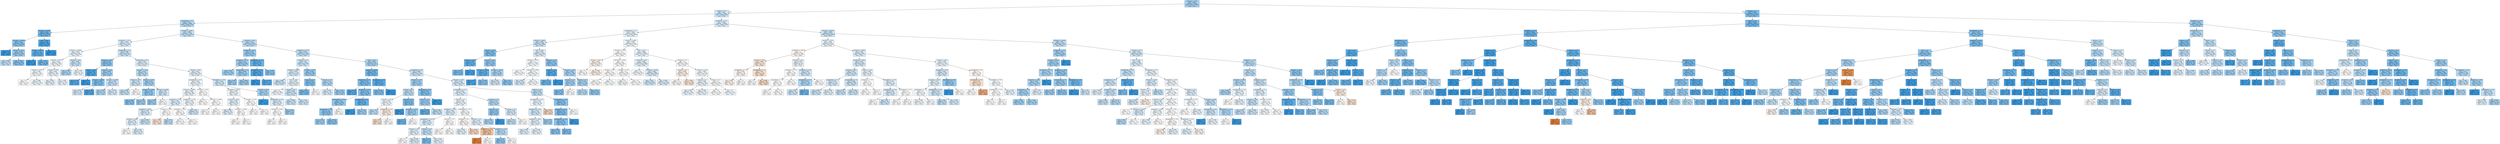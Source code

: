 digraph Tree {
node [shape=box, style="filled", color="black"] ;
0 [label="sdComp <= 0.65\ngini = 0.456\nsamples = 26325\nvalue = [9278, 17047]\nclass = True", fillcolor="#a5d2f3"] ;
1 [label="nbproc <= 4.5\ngini = 0.49\nsamples = 14544\nvalue = [6260, 8284]\nclass = True", fillcolor="#cfe7f9"] ;
0 -> 1 [labeldistance=2.5, labelangle=45, headlabel="True"] ;
2 [label="graphDepth <= 3.5\ngini = 0.471\nsamples = 4460\nvalue = [1696, 2764]\nclass = True", fillcolor="#b2d9f5"] ;
1 -> 2 ;
3 [label="sdComm <= 0.065\ngini = 0.336\nsamples = 664\nvalue = [142, 522]\nclass = True", fillcolor="#6fb8ec"] ;
2 -> 3 ;
4 [label="sdComp <= 0.065\ngini = 0.412\nsamples = 400\nvalue = [116, 284]\nclass = True", fillcolor="#8ac5f0"] ;
3 -> 4 ;
5 [label="gini = 0.0\nsamples = 42\nvalue = [0, 42]\nclass = True", fillcolor="#399de5"] ;
4 -> 5 ;
6 [label="sdComm <= 0.02\ngini = 0.438\nsamples = 358\nvalue = [116, 242]\nclass = True", fillcolor="#98ccf1"] ;
4 -> 6 ;
7 [label="gini = 0.484\nsamples = 122\nvalue = [50, 72]\nclass = True", fillcolor="#c2e1f7"] ;
6 -> 7 ;
8 [label="gini = 0.403\nsamples = 236\nvalue = [66, 170]\nclass = True", fillcolor="#86c3ef"] ;
6 -> 8 ;
9 [label="CCR <= 0.55\ngini = 0.178\nsamples = 264\nvalue = [26, 238]\nclass = True", fillcolor="#4fa8e8"] ;
3 -> 9 ;
10 [label="sdComp <= 0.065\ngini = 0.272\nsamples = 160\nvalue = [26, 134]\nclass = True", fillcolor="#5fb0ea"] ;
9 -> 10 ;
11 [label="gini = 0.0\nsamples = 46\nvalue = [0, 46]\nclass = True", fillcolor="#399de5"] ;
10 -> 11 ;
12 [label="gini = 0.352\nsamples = 114\nvalue = [26, 88]\nclass = True", fillcolor="#74baed"] ;
10 -> 12 ;
13 [label="gini = 0.0\nsamples = 104\nvalue = [0, 104]\nclass = True", fillcolor="#399de5"] ;
9 -> 13 ;
14 [label="sdComp <= 0.065\ngini = 0.484\nsamples = 3796\nvalue = [1554, 2242]\nclass = True", fillcolor="#c2e1f7"] ;
2 -> 14 ;
15 [label="graphSize <= 22.5\ngini = 0.495\nsamples = 1178\nvalue = [528, 650]\nclass = True", fillcolor="#daedfa"] ;
14 -> 15 ;
16 [label="sdComm <= 0.065\ngini = 0.498\nsamples = 616\nvalue = [290, 326]\nclass = True", fillcolor="#e9f4fc"] ;
15 -> 16 ;
17 [label="sdComm <= 0.02\ngini = 0.499\nsamples = 508\nvalue = [244, 264]\nclass = True", fillcolor="#f0f8fd"] ;
16 -> 17 ;
18 [label="sdComp <= 0.02\ngini = 0.499\nsamples = 314\nvalue = [152, 162]\nclass = True", fillcolor="#f3f9fd"] ;
17 -> 18 ;
19 [label="gini = 0.5\nsamples = 52\nvalue = [26, 26]\nclass = False", fillcolor="#ffffff"] ;
18 -> 19 ;
20 [label="gini = 0.499\nsamples = 262\nvalue = [126, 136]\nclass = True", fillcolor="#f0f8fd"] ;
18 -> 20 ;
21 [label="sdComp <= 0.02\ngini = 0.499\nsamples = 194\nvalue = [92, 102]\nclass = True", fillcolor="#ecf5fc"] ;
17 -> 21 ;
22 [label="gini = 0.498\nsamples = 94\nvalue = [44, 50]\nclass = True", fillcolor="#e7f3fc"] ;
21 -> 22 ;
23 [label="gini = 0.499\nsamples = 100\nvalue = [48, 52]\nclass = True", fillcolor="#f0f7fd"] ;
21 -> 23 ;
24 [label="sdComp <= 0.02\ngini = 0.489\nsamples = 108\nvalue = [46, 62]\nclass = True", fillcolor="#cce6f8"] ;
16 -> 24 ;
25 [label="gini = 0.466\nsamples = 54\nvalue = [20, 34]\nclass = True", fillcolor="#add7f4"] ;
24 -> 25 ;
26 [label="gini = 0.499\nsamples = 54\nvalue = [26, 28]\nclass = True", fillcolor="#f1f8fd"] ;
24 -> 26 ;
27 [label="graphDepth <= 6.5\ngini = 0.488\nsamples = 562\nvalue = [238, 324]\nclass = True", fillcolor="#cae5f8"] ;
15 -> 27 ;
28 [label="sdComm <= 0.02\ngini = 0.411\nsamples = 90\nvalue = [26, 64]\nclass = True", fillcolor="#89c5f0"] ;
27 -> 28 ;
29 [label="sdComp <= 0.02\ngini = 0.198\nsamples = 18\nvalue = [2, 16]\nclass = True", fillcolor="#52a9e8"] ;
28 -> 29 ;
30 [label="gini = 0.219\nsamples = 16\nvalue = [2, 14]\nclass = True", fillcolor="#55abe9"] ;
29 -> 30 ;
31 [label="gini = 0.0\nsamples = 2\nvalue = [0, 2]\nclass = True", fillcolor="#399de5"] ;
29 -> 31 ;
32 [label="sdComp <= 0.02\ngini = 0.444\nsamples = 72\nvalue = [24, 48]\nclass = True", fillcolor="#9ccef2"] ;
28 -> 32 ;
33 [label="sdComm <= 0.065\ngini = 0.388\nsamples = 38\nvalue = [10, 28]\nclass = True", fillcolor="#80c0ee"] ;
32 -> 33 ;
34 [label="gini = 0.494\nsamples = 18\nvalue = [8, 10]\nclass = True", fillcolor="#d7ebfa"] ;
33 -> 34 ;
35 [label="gini = 0.18\nsamples = 20\nvalue = [2, 18]\nclass = True", fillcolor="#4fa8e8"] ;
33 -> 35 ;
36 [label="sdComm <= 0.065\ngini = 0.484\nsamples = 34\nvalue = [14, 20]\nclass = True", fillcolor="#c4e2f7"] ;
32 -> 36 ;
37 [label="gini = 0.469\nsamples = 16\nvalue = [6, 10]\nclass = True", fillcolor="#b0d8f5"] ;
36 -> 37 ;
38 [label="gini = 0.494\nsamples = 18\nvalue = [8, 10]\nclass = True", fillcolor="#d7ebfa"] ;
36 -> 38 ;
39 [label="graphDepth <= 9.0\ngini = 0.495\nsamples = 472\nvalue = [212, 260]\nclass = True", fillcolor="#daedfa"] ;
27 -> 39 ;
40 [label="sdComm <= 0.02\ngini = 0.476\nsamples = 82\nvalue = [32, 50]\nclass = True", fillcolor="#b8dcf6"] ;
39 -> 40 ;
41 [label="sdComp <= 0.02\ngini = 0.49\nsamples = 42\nvalue = [18, 24]\nclass = True", fillcolor="#cee6f8"] ;
40 -> 41 ;
42 [label="gini = 0.484\nsamples = 34\nvalue = [14, 20]\nclass = True", fillcolor="#c4e2f7"] ;
41 -> 42 ;
43 [label="gini = 0.5\nsamples = 8\nvalue = [4, 4]\nclass = False", fillcolor="#ffffff"] ;
41 -> 43 ;
44 [label="sdComp <= 0.02\ngini = 0.455\nsamples = 40\nvalue = [14, 26]\nclass = True", fillcolor="#a4d2f3"] ;
40 -> 44 ;
45 [label="sdComm <= 0.065\ngini = 0.426\nsamples = 26\nvalue = [8, 18]\nclass = True", fillcolor="#91c9f1"] ;
44 -> 45 ;
46 [label="gini = 0.408\nsamples = 14\nvalue = [4, 10]\nclass = True", fillcolor="#88c4ef"] ;
45 -> 46 ;
47 [label="gini = 0.444\nsamples = 12\nvalue = [4, 8]\nclass = True", fillcolor="#9ccef2"] ;
45 -> 47 ;
48 [label="sdComm <= 0.065\ngini = 0.49\nsamples = 14\nvalue = [6, 8]\nclass = True", fillcolor="#cee6f8"] ;
44 -> 48 ;
49 [label="gini = 0.444\nsamples = 6\nvalue = [2, 4]\nclass = True", fillcolor="#9ccef2"] ;
48 -> 49 ;
50 [label="gini = 0.5\nsamples = 8\nvalue = [4, 4]\nclass = False", fillcolor="#ffffff"] ;
48 -> 50 ;
51 [label="sdComp <= 0.02\ngini = 0.497\nsamples = 390\nvalue = [180, 210]\nclass = True", fillcolor="#e3f1fb"] ;
39 -> 51 ;
52 [label="graphDepth <= 25.5\ngini = 0.499\nsamples = 248\nvalue = [118, 130]\nclass = True", fillcolor="#edf6fd"] ;
51 -> 52 ;
53 [label="sdComm <= 0.065\ngini = 0.498\nsamples = 204\nvalue = [96, 108]\nclass = True", fillcolor="#e9f4fc"] ;
52 -> 53 ;
54 [label="graphSize <= 75.0\ngini = 0.497\nsamples = 100\nvalue = [46, 54]\nclass = True", fillcolor="#e2f0fb"] ;
53 -> 54 ;
55 [label="graphSize <= 40.0\ngini = 0.494\nsamples = 72\nvalue = [32, 40]\nclass = True", fillcolor="#d7ebfa"] ;
54 -> 55 ;
56 [label="sdComm <= 0.02\ngini = 0.497\nsamples = 48\nvalue = [22, 26]\nclass = True", fillcolor="#e1f0fb"] ;
55 -> 56 ;
57 [label="gini = 0.5\nsamples = 8\nvalue = [4, 4]\nclass = False", fillcolor="#ffffff"] ;
56 -> 57 ;
58 [label="gini = 0.495\nsamples = 40\nvalue = [18, 22]\nclass = True", fillcolor="#dbedfa"] ;
56 -> 58 ;
59 [label="gini = 0.486\nsamples = 24\nvalue = [10, 14]\nclass = True", fillcolor="#c6e3f8"] ;
55 -> 59 ;
60 [label="sdComm <= 0.02\ngini = 0.5\nsamples = 28\nvalue = [14, 14]\nclass = False", fillcolor="#ffffff"] ;
54 -> 60 ;
61 [label="gini = 0.494\nsamples = 18\nvalue = [10, 8]\nclass = False", fillcolor="#fae6d7"] ;
60 -> 61 ;
62 [label="gini = 0.48\nsamples = 10\nvalue = [4, 6]\nclass = True", fillcolor="#bddef6"] ;
60 -> 62 ;
63 [label="graphSize <= 75.0\ngini = 0.499\nsamples = 104\nvalue = [50, 54]\nclass = True", fillcolor="#f0f8fd"] ;
53 -> 63 ;
64 [label="graphSize <= 40.0\ngini = 0.5\nsamples = 76\nvalue = [38, 38]\nclass = False", fillcolor="#ffffff"] ;
63 -> 64 ;
65 [label="gini = 0.5\nsamples = 48\nvalue = [24, 24]\nclass = False", fillcolor="#ffffff"] ;
64 -> 65 ;
66 [label="gini = 0.5\nsamples = 28\nvalue = [14, 14]\nclass = False", fillcolor="#ffffff"] ;
64 -> 66 ;
67 [label="gini = 0.49\nsamples = 28\nvalue = [12, 16]\nclass = True", fillcolor="#cee6f8"] ;
63 -> 67 ;
68 [label="sdComm <= 0.02\ngini = 0.5\nsamples = 44\nvalue = [22, 22]\nclass = False", fillcolor="#ffffff"] ;
52 -> 68 ;
69 [label="gini = 0.5\nsamples = 20\nvalue = [10, 10]\nclass = False", fillcolor="#ffffff"] ;
68 -> 69 ;
70 [label="sdComm <= 0.065\ngini = 0.5\nsamples = 24\nvalue = [12, 12]\nclass = False", fillcolor="#ffffff"] ;
68 -> 70 ;
71 [label="gini = 0.5\nsamples = 16\nvalue = [8, 8]\nclass = False", fillcolor="#ffffff"] ;
70 -> 71 ;
72 [label="gini = 0.5\nsamples = 8\nvalue = [4, 4]\nclass = False", fillcolor="#ffffff"] ;
70 -> 72 ;
73 [label="graphSize <= 75.0\ngini = 0.492\nsamples = 142\nvalue = [62, 80]\nclass = True", fillcolor="#d2e9f9"] ;
51 -> 73 ;
74 [label="graphSize <= 40.0\ngini = 0.499\nsamples = 92\nvalue = [44, 48]\nclass = True", fillcolor="#eff7fd"] ;
73 -> 74 ;
75 [label="sdComm <= 0.02\ngini = 0.498\nsamples = 60\nvalue = [28, 32]\nclass = True", fillcolor="#e6f3fc"] ;
74 -> 75 ;
76 [label="gini = 0.496\nsamples = 44\nvalue = [20, 24]\nclass = True", fillcolor="#deeffb"] ;
75 -> 76 ;
77 [label="sdComm <= 0.065\ngini = 0.5\nsamples = 16\nvalue = [8, 8]\nclass = False", fillcolor="#ffffff"] ;
75 -> 77 ;
78 [label="gini = 0.5\nsamples = 12\nvalue = [6, 6]\nclass = False", fillcolor="#ffffff"] ;
77 -> 78 ;
79 [label="gini = 0.5\nsamples = 4\nvalue = [2, 2]\nclass = False", fillcolor="#ffffff"] ;
77 -> 79 ;
80 [label="sdComm <= 0.02\ngini = 0.5\nsamples = 32\nvalue = [16, 16]\nclass = False", fillcolor="#ffffff"] ;
74 -> 80 ;
81 [label="gini = 0.5\nsamples = 16\nvalue = [8, 8]\nclass = False", fillcolor="#ffffff"] ;
80 -> 81 ;
82 [label="gini = 0.5\nsamples = 16\nvalue = [8, 8]\nclass = False", fillcolor="#ffffff"] ;
80 -> 82 ;
83 [label="sdComm <= 0.02\ngini = 0.461\nsamples = 50\nvalue = [18, 32]\nclass = True", fillcolor="#a8d4f4"] ;
73 -> 83 ;
84 [label="gini = 0.0\nsamples = 10\nvalue = [0, 10]\nclass = True", fillcolor="#399de5"] ;
83 -> 84 ;
85 [label="graphDepth <= 25.5\ngini = 0.495\nsamples = 40\nvalue = [18, 22]\nclass = True", fillcolor="#dbedfa"] ;
83 -> 85 ;
86 [label="sdComm <= 0.065\ngini = 0.5\nsamples = 28\nvalue = [14, 14]\nclass = False", fillcolor="#ffffff"] ;
85 -> 86 ;
87 [label="gini = 0.5\nsamples = 12\nvalue = [6, 6]\nclass = False", fillcolor="#ffffff"] ;
86 -> 87 ;
88 [label="gini = 0.5\nsamples = 16\nvalue = [8, 8]\nclass = False", fillcolor="#ffffff"] ;
86 -> 88 ;
89 [label="gini = 0.444\nsamples = 12\nvalue = [4, 8]\nclass = True", fillcolor="#9ccef2"] ;
85 -> 89 ;
90 [label="sdComm <= 0.02\ngini = 0.477\nsamples = 2618\nvalue = [1026, 1592]\nclass = True", fillcolor="#b9dcf6"] ;
14 -> 90 ;
91 [label="graphSize <= 40.0\ngini = 0.442\nsamples = 462\nvalue = [152, 310]\nclass = True", fillcolor="#9acdf2"] ;
90 -> 91 ;
92 [label="graphSize <= 22.5\ngini = 0.45\nsamples = 428\nvalue = [146, 282]\nclass = True", fillcolor="#a0d0f2"] ;
91 -> 92 ;
93 [label="gini = 0.451\nsamples = 356\nvalue = [122, 234]\nclass = True", fillcolor="#a0d0f3"] ;
92 -> 93 ;
94 [label="graphDepth <= 7.5\ngini = 0.444\nsamples = 72\nvalue = [24, 48]\nclass = True", fillcolor="#9ccef2"] ;
92 -> 94 ;
95 [label="gini = 0.444\nsamples = 12\nvalue = [4, 8]\nclass = True", fillcolor="#9ccef2"] ;
94 -> 95 ;
96 [label="gini = 0.444\nsamples = 60\nvalue = [20, 40]\nclass = True", fillcolor="#9ccef2"] ;
94 -> 96 ;
97 [label="graphDepth <= 25.5\ngini = 0.291\nsamples = 34\nvalue = [6, 28]\nclass = True", fillcolor="#63b2eb"] ;
91 -> 97 ;
98 [label="graphSize <= 75.0\ngini = 0.18\nsamples = 20\nvalue = [2, 18]\nclass = True", fillcolor="#4fa8e8"] ;
97 -> 98 ;
99 [label="gini = 0.0\nsamples = 6\nvalue = [0, 6]\nclass = True", fillcolor="#399de5"] ;
98 -> 99 ;
100 [label="gini = 0.245\nsamples = 14\nvalue = [2, 12]\nclass = True", fillcolor="#5aade9"] ;
98 -> 100 ;
101 [label="gini = 0.408\nsamples = 14\nvalue = [4, 10]\nclass = True", fillcolor="#88c4ef"] ;
97 -> 101 ;
102 [label="graphSize <= 22.5\ngini = 0.482\nsamples = 2156\nvalue = [874, 1282]\nclass = True", fillcolor="#c0e0f7"] ;
90 -> 102 ;
103 [label="sdComm <= 0.2\ngini = 0.49\nsamples = 1364\nvalue = [586, 778]\nclass = True", fillcolor="#cee7f9"] ;
102 -> 103 ;
104 [label="sdComm <= 0.065\ngini = 0.494\nsamples = 1176\nvalue = [524, 652]\nclass = True", fillcolor="#d8ecfa"] ;
103 -> 104 ;
105 [label="gini = 0.489\nsamples = 522\nvalue = [222, 300]\nclass = True", fillcolor="#cce6f8"] ;
104 -> 105 ;
106 [label="CCR <= 0.55\ngini = 0.497\nsamples = 654\nvalue = [302, 352]\nclass = True", fillcolor="#e3f1fb"] ;
104 -> 106 ;
107 [label="gini = 0.5\nsamples = 396\nvalue = [192, 204]\nclass = True", fillcolor="#f3f9fd"] ;
106 -> 107 ;
108 [label="sdComp <= 0.2\ngini = 0.489\nsamples = 258\nvalue = [110, 148]\nclass = True", fillcolor="#cce6f8"] ;
106 -> 108 ;
109 [label="gini = 0.488\nsamples = 128\nvalue = [54, 74]\nclass = True", fillcolor="#c9e5f8"] ;
108 -> 109 ;
110 [label="gini = 0.49\nsamples = 130\nvalue = [56, 74]\nclass = True", fillcolor="#cfe7f9"] ;
108 -> 110 ;
111 [label="sdComm <= 0.65\ngini = 0.442\nsamples = 188\nvalue = [62, 126]\nclass = True", fillcolor="#9acdf2"] ;
103 -> 111 ;
112 [label="sdComp <= 0.2\ngini = 0.397\nsamples = 88\nvalue = [24, 64]\nclass = True", fillcolor="#83c2ef"] ;
111 -> 112 ;
113 [label="gini = 0.375\nsamples = 80\nvalue = [20, 60]\nclass = True", fillcolor="#7bbeee"] ;
112 -> 113 ;
114 [label="gini = 0.5\nsamples = 8\nvalue = [4, 4]\nclass = False", fillcolor="#ffffff"] ;
112 -> 114 ;
115 [label="sdComp <= 0.2\ngini = 0.471\nsamples = 100\nvalue = [38, 62]\nclass = True", fillcolor="#b2d9f5"] ;
111 -> 115 ;
116 [label="gini = 0.495\nsamples = 40\nvalue = [18, 22]\nclass = True", fillcolor="#dbedfa"] ;
115 -> 116 ;
117 [label="gini = 0.444\nsamples = 60\nvalue = [20, 40]\nclass = True", fillcolor="#9ccef2"] ;
115 -> 117 ;
118 [label="CCR <= 0.55\ngini = 0.463\nsamples = 792\nvalue = [288, 504]\nclass = True", fillcolor="#aad5f4"] ;
102 -> 118 ;
119 [label="sdComm <= 0.065\ngini = 0.339\nsamples = 222\nvalue = [48, 174]\nclass = True", fillcolor="#70b8ec"] ;
118 -> 119 ;
120 [label="graphDepth <= 6.5\ngini = 0.378\nsamples = 150\nvalue = [38, 112]\nclass = True", fillcolor="#7cbeee"] ;
119 -> 120 ;
121 [label="gini = 0.219\nsamples = 16\nvalue = [2, 14]\nclass = True", fillcolor="#55abe9"] ;
120 -> 121 ;
122 [label="graphSize <= 75.0\ngini = 0.393\nsamples = 134\nvalue = [36, 98]\nclass = True", fillcolor="#82c1ef"] ;
120 -> 122 ;
123 [label="graphDepth <= 13.5\ngini = 0.42\nsamples = 100\nvalue = [30, 70]\nclass = True", fillcolor="#8ec7f0"] ;
122 -> 123 ;
124 [label="graphDepth <= 9.0\ngini = 0.413\nsamples = 96\nvalue = [28, 68]\nclass = True", fillcolor="#8bc5f0"] ;
123 -> 124 ;
125 [label="gini = 0.444\nsamples = 18\nvalue = [6, 12]\nclass = True", fillcolor="#9ccef2"] ;
124 -> 125 ;
126 [label="gini = 0.405\nsamples = 78\nvalue = [22, 56]\nclass = True", fillcolor="#87c4ef"] ;
124 -> 126 ;
127 [label="gini = 0.5\nsamples = 4\nvalue = [2, 2]\nclass = False", fillcolor="#ffffff"] ;
123 -> 127 ;
128 [label="graphDepth <= 25.5\ngini = 0.291\nsamples = 34\nvalue = [6, 28]\nclass = True", fillcolor="#63b2eb"] ;
122 -> 128 ;
129 [label="gini = 0.0\nsamples = 16\nvalue = [0, 16]\nclass = True", fillcolor="#399de5"] ;
128 -> 129 ;
130 [label="gini = 0.444\nsamples = 18\nvalue = [6, 12]\nclass = True", fillcolor="#9ccef2"] ;
128 -> 130 ;
131 [label="graphDepth <= 6.5\ngini = 0.239\nsamples = 72\nvalue = [10, 62]\nclass = True", fillcolor="#59ade9"] ;
119 -> 131 ;
132 [label="gini = 0.388\nsamples = 38\nvalue = [10, 28]\nclass = True", fillcolor="#80c0ee"] ;
131 -> 132 ;
133 [label="gini = 0.0\nsamples = 34\nvalue = [0, 34]\nclass = True", fillcolor="#399de5"] ;
131 -> 133 ;
134 [label="graphDepth <= 9.0\ngini = 0.488\nsamples = 570\nvalue = [240, 330]\nclass = True", fillcolor="#c9e4f8"] ;
118 -> 134 ;
135 [label="sdComm <= 0.65\ngini = 0.451\nsamples = 122\nvalue = [42, 80]\nclass = True", fillcolor="#a1d0f3"] ;
134 -> 135 ;
136 [label="sdComp <= 0.2\ngini = 0.48\nsamples = 70\nvalue = [28, 42]\nclass = True", fillcolor="#bddef6"] ;
135 -> 136 ;
137 [label="sdComm <= 0.2\ngini = 0.499\nsamples = 46\nvalue = [22, 24]\nclass = True", fillcolor="#eff7fd"] ;
136 -> 137 ;
138 [label="gini = 0.48\nsamples = 20\nvalue = [8, 12]\nclass = True", fillcolor="#bddef6"] ;
137 -> 138 ;
139 [label="graphDepth <= 6.5\ngini = 0.497\nsamples = 26\nvalue = [14, 12]\nclass = False", fillcolor="#fbede3"] ;
137 -> 139 ;
140 [label="gini = 0.49\nsamples = 14\nvalue = [8, 6]\nclass = False", fillcolor="#f8e0ce"] ;
139 -> 140 ;
141 [label="gini = 0.5\nsamples = 12\nvalue = [6, 6]\nclass = False", fillcolor="#ffffff"] ;
139 -> 141 ;
142 [label="sdComm <= 0.2\ngini = 0.375\nsamples = 24\nvalue = [6, 18]\nclass = True", fillcolor="#7bbeee"] ;
136 -> 142 ;
143 [label="gini = 0.0\nsamples = 6\nvalue = [0, 6]\nclass = True", fillcolor="#399de5"] ;
142 -> 143 ;
144 [label="graphSize <= 40.0\ngini = 0.444\nsamples = 18\nvalue = [6, 12]\nclass = True", fillcolor="#9ccef2"] ;
142 -> 144 ;
145 [label="gini = 0.32\nsamples = 10\nvalue = [2, 8]\nclass = True", fillcolor="#6ab6ec"] ;
144 -> 145 ;
146 [label="gini = 0.5\nsamples = 8\nvalue = [4, 4]\nclass = False", fillcolor="#ffffff"] ;
144 -> 146 ;
147 [label="graphDepth <= 6.5\ngini = 0.393\nsamples = 52\nvalue = [14, 38]\nclass = True", fillcolor="#82c1ef"] ;
135 -> 147 ;
148 [label="sdComp <= 0.2\ngini = 0.444\nsamples = 42\nvalue = [14, 28]\nclass = True", fillcolor="#9ccef2"] ;
147 -> 148 ;
149 [label="gini = 0.278\nsamples = 12\nvalue = [2, 10]\nclass = True", fillcolor="#61b1ea"] ;
148 -> 149 ;
150 [label="gini = 0.48\nsamples = 30\nvalue = [12, 18]\nclass = True", fillcolor="#bddef6"] ;
148 -> 150 ;
151 [label="gini = 0.0\nsamples = 10\nvalue = [0, 10]\nclass = True", fillcolor="#399de5"] ;
147 -> 151 ;
152 [label="sdComm <= 0.65\ngini = 0.493\nsamples = 448\nvalue = [198, 250]\nclass = True", fillcolor="#d6ebfa"] ;
134 -> 152 ;
153 [label="graphDepth <= 25.5\ngini = 0.496\nsamples = 320\nvalue = [146, 174]\nclass = True", fillcolor="#dfeffb"] ;
152 -> 153 ;
154 [label="sdComp <= 0.2\ngini = 0.499\nsamples = 258\nvalue = [122, 136]\nclass = True", fillcolor="#ebf5fc"] ;
153 -> 154 ;
155 [label="graphSize <= 75.0\ngini = 0.496\nsamples = 128\nvalue = [58, 70]\nclass = True", fillcolor="#ddeefb"] ;
154 -> 155 ;
156 [label="graphDepth <= 13.5\ngini = 0.494\nsamples = 112\nvalue = [50, 62]\nclass = True", fillcolor="#d9ecfa"] ;
155 -> 156 ;
157 [label="sdComm <= 0.2\ngini = 0.497\nsamples = 78\nvalue = [36, 42]\nclass = True", fillcolor="#e3f1fb"] ;
156 -> 157 ;
158 [label="gini = 0.5\nsamples = 16\nvalue = [8, 8]\nclass = False", fillcolor="#ffffff"] ;
157 -> 158 ;
159 [label="gini = 0.495\nsamples = 62\nvalue = [28, 34]\nclass = True", fillcolor="#dceefa"] ;
157 -> 159 ;
160 [label="sdComm <= 0.2\ngini = 0.484\nsamples = 34\nvalue = [14, 20]\nclass = True", fillcolor="#c4e2f7"] ;
156 -> 160 ;
161 [label="gini = 0.375\nsamples = 8\nvalue = [2, 6]\nclass = True", fillcolor="#7bbeee"] ;
160 -> 161 ;
162 [label="gini = 0.497\nsamples = 26\nvalue = [12, 14]\nclass = True", fillcolor="#e3f1fb"] ;
160 -> 162 ;
163 [label="sdComm <= 0.2\ngini = 0.5\nsamples = 16\nvalue = [8, 8]\nclass = False", fillcolor="#ffffff"] ;
155 -> 163 ;
164 [label="gini = 0.5\nsamples = 4\nvalue = [2, 2]\nclass = False", fillcolor="#ffffff"] ;
163 -> 164 ;
165 [label="gini = 0.5\nsamples = 12\nvalue = [6, 6]\nclass = False", fillcolor="#ffffff"] ;
163 -> 165 ;
166 [label="graphDepth <= 13.5\ngini = 0.5\nsamples = 130\nvalue = [64, 66]\nclass = True", fillcolor="#f9fcfe"] ;
154 -> 166 ;
167 [label="sdComm <= 0.2\ngini = 0.5\nsamples = 82\nvalue = [42, 40]\nclass = False", fillcolor="#fef9f6"] ;
166 -> 167 ;
168 [label="gini = 0.497\nsamples = 48\nvalue = [22, 26]\nclass = True", fillcolor="#e1f0fb"] ;
167 -> 168 ;
169 [label="gini = 0.484\nsamples = 34\nvalue = [20, 14]\nclass = False", fillcolor="#f7d9c4"] ;
167 -> 169 ;
170 [label="sdComm <= 0.2\ngini = 0.497\nsamples = 48\nvalue = [22, 26]\nclass = True", fillcolor="#e1f0fb"] ;
166 -> 170 ;
171 [label="graphSize <= 75.0\ngini = 0.444\nsamples = 12\nvalue = [8, 4]\nclass = False", fillcolor="#f2c09c"] ;
170 -> 171 ;
172 [label="gini = 0.0\nsamples = 4\nvalue = [4, 0]\nclass = False", fillcolor="#e58139"] ;
171 -> 172 ;
173 [label="gini = 0.5\nsamples = 8\nvalue = [4, 4]\nclass = False", fillcolor="#ffffff"] ;
171 -> 173 ;
174 [label="graphSize <= 75.0\ngini = 0.475\nsamples = 36\nvalue = [14, 22]\nclass = True", fillcolor="#b7dbf6"] ;
170 -> 174 ;
175 [label="gini = 0.42\nsamples = 20\nvalue = [6, 14]\nclass = True", fillcolor="#8ec7f0"] ;
174 -> 175 ;
176 [label="gini = 0.5\nsamples = 16\nvalue = [8, 8]\nclass = False", fillcolor="#ffffff"] ;
174 -> 176 ;
177 [label="sdComm <= 0.2\ngini = 0.475\nsamples = 62\nvalue = [24, 38]\nclass = True", fillcolor="#b6dbf5"] ;
153 -> 177 ;
178 [label="sdComp <= 0.2\ngini = 0.426\nsamples = 26\nvalue = [8, 18]\nclass = True", fillcolor="#91c9f1"] ;
177 -> 178 ;
179 [label="gini = 0.463\nsamples = 22\nvalue = [8, 14]\nclass = True", fillcolor="#aad5f4"] ;
178 -> 179 ;
180 [label="gini = 0.0\nsamples = 4\nvalue = [0, 4]\nclass = True", fillcolor="#399de5"] ;
178 -> 180 ;
181 [label="sdComp <= 0.2\ngini = 0.494\nsamples = 36\nvalue = [16, 20]\nclass = True", fillcolor="#d7ebfa"] ;
177 -> 181 ;
182 [label="gini = 0.48\nsamples = 20\nvalue = [8, 12]\nclass = True", fillcolor="#bddef6"] ;
181 -> 182 ;
183 [label="gini = 0.5\nsamples = 16\nvalue = [8, 8]\nclass = False", fillcolor="#ffffff"] ;
181 -> 183 ;
184 [label="sdComp <= 0.2\ngini = 0.482\nsamples = 128\nvalue = [52, 76]\nclass = True", fillcolor="#c0e0f7"] ;
152 -> 184 ;
185 [label="graphDepth <= 25.5\ngini = 0.499\nsamples = 84\nvalue = [40, 44]\nclass = True", fillcolor="#edf6fd"] ;
184 -> 185 ;
186 [label="graphSize <= 75.0\ngini = 0.492\nsamples = 64\nvalue = [28, 36]\nclass = True", fillcolor="#d3e9f9"] ;
185 -> 186 ;
187 [label="graphSize <= 40.0\ngini = 0.497\nsamples = 52\nvalue = [24, 28]\nclass = True", fillcolor="#e3f1fb"] ;
186 -> 187 ;
188 [label="gini = 0.496\nsamples = 22\nvalue = [10, 12]\nclass = True", fillcolor="#deeffb"] ;
187 -> 188 ;
189 [label="gini = 0.498\nsamples = 30\nvalue = [14, 16]\nclass = True", fillcolor="#e6f3fc"] ;
187 -> 189 ;
190 [label="gini = 0.444\nsamples = 12\nvalue = [4, 8]\nclass = True", fillcolor="#9ccef2"] ;
186 -> 190 ;
191 [label="gini = 0.48\nsamples = 20\nvalue = [12, 8]\nclass = False", fillcolor="#f6d5bd"] ;
185 -> 191 ;
192 [label="graphDepth <= 25.5\ngini = 0.397\nsamples = 44\nvalue = [12, 32]\nclass = True", fillcolor="#83c2ef"] ;
184 -> 192 ;
193 [label="graphSize <= 75.0\ngini = 0.375\nsamples = 40\nvalue = [10, 30]\nclass = True", fillcolor="#7bbeee"] ;
192 -> 193 ;
194 [label="graphDepth <= 13.5\ngini = 0.401\nsamples = 36\nvalue = [10, 26]\nclass = True", fillcolor="#85c3ef"] ;
193 -> 194 ;
195 [label="gini = 0.408\nsamples = 28\nvalue = [8, 20]\nclass = True", fillcolor="#88c4ef"] ;
194 -> 195 ;
196 [label="gini = 0.375\nsamples = 8\nvalue = [2, 6]\nclass = True", fillcolor="#7bbeee"] ;
194 -> 196 ;
197 [label="gini = 0.0\nsamples = 4\nvalue = [0, 4]\nclass = True", fillcolor="#399de5"] ;
193 -> 197 ;
198 [label="gini = 0.5\nsamples = 4\nvalue = [2, 2]\nclass = False", fillcolor="#ffffff"] ;
192 -> 198 ;
199 [label="graphSize <= 22.5\ngini = 0.496\nsamples = 10084\nvalue = [4564, 5520]\nclass = True", fillcolor="#ddeefa"] ;
1 -> 199 ;
200 [label="graphDepth <= 3.5\ngini = 0.498\nsamples = 6852\nvalue = [3196, 3656]\nclass = True", fillcolor="#e6f3fc"] ;
199 -> 200 ;
201 [label="sdComp <= 0.065\ngini = 0.488\nsamples = 1542\nvalue = [652, 890]\nclass = True", fillcolor="#cae5f8"] ;
200 -> 201 ;
202 [label="sdComm <= 0.02\ngini = 0.388\nsamples = 220\nvalue = [58, 162]\nclass = True", fillcolor="#80c0ee"] ;
201 -> 202 ;
203 [label="sdComp <= 0.02\ngini = 0.295\nsamples = 78\nvalue = [14, 64]\nclass = True", fillcolor="#64b2eb"] ;
202 -> 203 ;
204 [label="gini = 0.375\nsamples = 48\nvalue = [12, 36]\nclass = True", fillcolor="#7bbeee"] ;
203 -> 204 ;
205 [label="gini = 0.124\nsamples = 30\nvalue = [2, 28]\nclass = True", fillcolor="#47a4e7"] ;
203 -> 205 ;
206 [label="sdComp <= 0.02\ngini = 0.428\nsamples = 142\nvalue = [44, 98]\nclass = True", fillcolor="#92c9f1"] ;
202 -> 206 ;
207 [label="sdComm <= 0.065\ngini = 0.278\nsamples = 36\nvalue = [6, 30]\nclass = True", fillcolor="#61b1ea"] ;
206 -> 207 ;
208 [label="gini = 0.165\nsamples = 22\nvalue = [2, 20]\nclass = True", fillcolor="#4da7e8"] ;
207 -> 208 ;
209 [label="gini = 0.408\nsamples = 14\nvalue = [4, 10]\nclass = True", fillcolor="#88c4ef"] ;
207 -> 209 ;
210 [label="sdComm <= 0.065\ngini = 0.46\nsamples = 106\nvalue = [38, 68]\nclass = True", fillcolor="#a8d4f4"] ;
206 -> 210 ;
211 [label="gini = 0.491\nsamples = 46\nvalue = [20, 26]\nclass = True", fillcolor="#d1e8f9"] ;
210 -> 211 ;
212 [label="gini = 0.42\nsamples = 60\nvalue = [18, 42]\nclass = True", fillcolor="#8ec7f0"] ;
210 -> 212 ;
213 [label="CCR <= 0.55\ngini = 0.495\nsamples = 1322\nvalue = [594, 728]\nclass = True", fillcolor="#dbedfa"] ;
201 -> 213 ;
214 [label="sdComm <= 0.02\ngini = 0.5\nsamples = 1046\nvalue = [512, 534]\nclass = True", fillcolor="#f7fbfe"] ;
213 -> 214 ;
215 [label="gini = 0.5\nsamples = 514\nvalue = [254, 260]\nclass = True", fillcolor="#fafdfe"] ;
214 -> 215 ;
216 [label="sdComm <= 0.065\ngini = 0.5\nsamples = 532\nvalue = [258, 274]\nclass = True", fillcolor="#f3f9fd"] ;
214 -> 216 ;
217 [label="gini = 0.493\nsamples = 86\nvalue = [38, 48]\nclass = True", fillcolor="#d6ebfa"] ;
216 -> 217 ;
218 [label="gini = 0.5\nsamples = 446\nvalue = [220, 226]\nclass = True", fillcolor="#fafcfe"] ;
216 -> 218 ;
219 [label="sdComm <= 0.2\ngini = 0.418\nsamples = 276\nvalue = [82, 194]\nclass = True", fillcolor="#8dc6f0"] ;
213 -> 219 ;
220 [label="sdComp <= 0.2\ngini = 0.229\nsamples = 76\nvalue = [10, 66]\nclass = True", fillcolor="#57ace9"] ;
219 -> 220 ;
221 [label="gini = 0.33\nsamples = 48\nvalue = [10, 38]\nclass = True", fillcolor="#6db7ec"] ;
220 -> 221 ;
222 [label="gini = 0.0\nsamples = 28\nvalue = [0, 28]\nclass = True", fillcolor="#399de5"] ;
220 -> 222 ;
223 [label="sdComm <= 0.65\ngini = 0.461\nsamples = 200\nvalue = [72, 128]\nclass = True", fillcolor="#a8d4f4"] ;
219 -> 223 ;
224 [label="sdComp <= 0.2\ngini = 0.454\nsamples = 46\nvalue = [16, 30]\nclass = True", fillcolor="#a3d1f3"] ;
223 -> 224 ;
225 [label="gini = 0.391\nsamples = 30\nvalue = [8, 22]\nclass = True", fillcolor="#81c1ee"] ;
224 -> 225 ;
226 [label="gini = 0.5\nsamples = 16\nvalue = [8, 8]\nclass = False", fillcolor="#ffffff"] ;
224 -> 226 ;
227 [label="sdComp <= 0.2\ngini = 0.463\nsamples = 154\nvalue = [56, 98]\nclass = True", fillcolor="#aad5f4"] ;
223 -> 227 ;
228 [label="gini = 0.475\nsamples = 108\nvalue = [42, 66]\nclass = True", fillcolor="#b7dbf6"] ;
227 -> 228 ;
229 [label="gini = 0.423\nsamples = 46\nvalue = [14, 32]\nclass = True", fillcolor="#90c8f0"] ;
227 -> 229 ;
230 [label="sdComp <= 0.065\ngini = 0.499\nsamples = 5310\nvalue = [2544, 2766]\nclass = True", fillcolor="#eff7fd"] ;
200 -> 230 ;
231 [label="sdComm <= 0.02\ngini = 0.5\nsamples = 1510\nvalue = [766, 744]\nclass = False", fillcolor="#fefbf9"] ;
230 -> 231 ;
232 [label="sdComp <= 0.02\ngini = 0.499\nsamples = 530\nvalue = [278, 252]\nclass = False", fillcolor="#fdf3ec"] ;
231 -> 232 ;
233 [label="gini = 0.5\nsamples = 76\nvalue = [38, 38]\nclass = False", fillcolor="#ffffff"] ;
232 -> 233 ;
234 [label="gini = 0.498\nsamples = 454\nvalue = [240, 214]\nclass = False", fillcolor="#fcf1ea"] ;
232 -> 234 ;
235 [label="sdComm <= 0.065\ngini = 0.5\nsamples = 980\nvalue = [488, 492]\nclass = True", fillcolor="#fdfeff"] ;
231 -> 235 ;
236 [label="sdComp <= 0.02\ngini = 0.5\nsamples = 600\nvalue = [300, 300]\nclass = False", fillcolor="#ffffff"] ;
235 -> 236 ;
237 [label="gini = 0.5\nsamples = 376\nvalue = [188, 188]\nclass = False", fillcolor="#ffffff"] ;
236 -> 237 ;
238 [label="gini = 0.5\nsamples = 224\nvalue = [112, 112]\nclass = False", fillcolor="#ffffff"] ;
236 -> 238 ;
239 [label="sdComp <= 0.02\ngini = 0.5\nsamples = 380\nvalue = [188, 192]\nclass = True", fillcolor="#fbfdfe"] ;
235 -> 239 ;
240 [label="gini = 0.5\nsamples = 132\nvalue = [64, 68]\nclass = True", fillcolor="#f3f9fd"] ;
239 -> 240 ;
241 [label="gini = 0.5\nsamples = 248\nvalue = [124, 124]\nclass = False", fillcolor="#ffffff"] ;
239 -> 241 ;
242 [label="CCR <= 0.55\ngini = 0.498\nsamples = 3800\nvalue = [1778, 2022]\nclass = True", fillcolor="#e7f3fc"] ;
230 -> 242 ;
243 [label="sdComm <= 0.02\ngini = 0.496\nsamples = 2496\nvalue = [1136, 1360]\nclass = True", fillcolor="#deeffb"] ;
242 -> 243 ;
244 [label="gini = 0.5\nsamples = 616\nvalue = [300, 316]\nclass = True", fillcolor="#f5fafe"] ;
243 -> 244 ;
245 [label="sdComm <= 0.065\ngini = 0.494\nsamples = 1880\nvalue = [836, 1044]\nclass = True", fillcolor="#d8ebfa"] ;
243 -> 245 ;
246 [label="gini = 0.491\nsamples = 804\nvalue = [348, 456]\nclass = True", fillcolor="#d0e8f9"] ;
245 -> 246 ;
247 [label="gini = 0.496\nsamples = 1076\nvalue = [488, 588]\nclass = True", fillcolor="#ddeefb"] ;
245 -> 247 ;
248 [label="sdComm <= 0.2\ngini = 0.5\nsamples = 1304\nvalue = [642, 662]\nclass = True", fillcolor="#f9fcfe"] ;
242 -> 248 ;
249 [label="sdComp <= 0.2\ngini = 0.498\nsamples = 230\nvalue = [122, 108]\nclass = False", fillcolor="#fcf1e8"] ;
248 -> 249 ;
250 [label="gini = 0.5\nsamples = 122\nvalue = [62, 60]\nclass = False", fillcolor="#fefbf9"] ;
249 -> 250 ;
251 [label="gini = 0.494\nsamples = 108\nvalue = [60, 48]\nclass = False", fillcolor="#fae6d7"] ;
249 -> 251 ;
252 [label="sdComm <= 0.65\ngini = 0.499\nsamples = 1074\nvalue = [520, 554]\nclass = True", fillcolor="#f3f9fd"] ;
248 -> 252 ;
253 [label="sdComp <= 0.2\ngini = 0.499\nsamples = 456\nvalue = [216, 240]\nclass = True", fillcolor="#ebf5fc"] ;
252 -> 253 ;
254 [label="gini = 0.499\nsamples = 240\nvalue = [114, 126]\nclass = True", fillcolor="#ecf6fd"] ;
253 -> 254 ;
255 [label="gini = 0.498\nsamples = 216\nvalue = [102, 114]\nclass = True", fillcolor="#eaf5fc"] ;
253 -> 255 ;
256 [label="sdComp <= 0.2\ngini = 0.5\nsamples = 618\nvalue = [304, 314]\nclass = True", fillcolor="#f9fcfe"] ;
252 -> 256 ;
257 [label="gini = 0.5\nsamples = 200\nvalue = [100, 100]\nclass = False", fillcolor="#ffffff"] ;
256 -> 257 ;
258 [label="gini = 0.5\nsamples = 418\nvalue = [204, 214]\nclass = True", fillcolor="#f6fafe"] ;
256 -> 258 ;
259 [label="sdComp <= 0.065\ngini = 0.488\nsamples = 3232\nvalue = [1368, 1864]\nclass = True", fillcolor="#cae5f8"] ;
199 -> 259 ;
260 [label="sdComm <= 0.02\ngini = 0.498\nsamples = 1022\nvalue = [482, 540]\nclass = True", fillcolor="#eaf4fc"] ;
259 -> 260 ;
261 [label="graphSize <= 40.0\ngini = 0.5\nsamples = 340\nvalue = [174, 166]\nclass = False", fillcolor="#fef9f6"] ;
260 -> 261 ;
262 [label="sdComp <= 0.02\ngini = 0.494\nsamples = 170\nvalue = [94, 76]\nclass = False", fillcolor="#fae7d9"] ;
261 -> 262 ;
263 [label="graphDepth <= 7.5\ngini = 0.499\nsamples = 58\nvalue = [30, 28]\nclass = False", fillcolor="#fdf7f2"] ;
262 -> 263 ;
264 [label="gini = 0.499\nsamples = 42\nvalue = [22, 20]\nclass = False", fillcolor="#fdf4ed"] ;
263 -> 264 ;
265 [label="gini = 0.5\nsamples = 16\nvalue = [8, 8]\nclass = False", fillcolor="#ffffff"] ;
263 -> 265 ;
266 [label="graphDepth <= 7.5\ngini = 0.49\nsamples = 112\nvalue = [64, 48]\nclass = False", fillcolor="#f8e0ce"] ;
262 -> 266 ;
267 [label="gini = 0.5\nsamples = 16\nvalue = [8, 8]\nclass = False", fillcolor="#ffffff"] ;
266 -> 267 ;
268 [label="gini = 0.486\nsamples = 96\nvalue = [56, 40]\nclass = False", fillcolor="#f8dbc6"] ;
266 -> 268 ;
269 [label="sdComp <= 0.02\ngini = 0.498\nsamples = 170\nvalue = [80, 90]\nclass = True", fillcolor="#e9f4fc"] ;
261 -> 269 ;
270 [label="graphSize <= 75.0\ngini = 0.5\nsamples = 100\nvalue = [50, 50]\nclass = False", fillcolor="#ffffff"] ;
269 -> 270 ;
271 [label="graphDepth <= 12.5\ngini = 0.5\nsamples = 68\nvalue = [34, 34]\nclass = False", fillcolor="#ffffff"] ;
270 -> 271 ;
272 [label="gini = 0.5\nsamples = 4\nvalue = [2, 2]\nclass = False", fillcolor="#ffffff"] ;
271 -> 272 ;
273 [label="gini = 0.5\nsamples = 64\nvalue = [32, 32]\nclass = False", fillcolor="#ffffff"] ;
271 -> 273 ;
274 [label="gini = 0.5\nsamples = 32\nvalue = [16, 16]\nclass = False", fillcolor="#ffffff"] ;
270 -> 274 ;
275 [label="graphSize <= 75.0\ngini = 0.49\nsamples = 70\nvalue = [30, 40]\nclass = True", fillcolor="#cee6f8"] ;
269 -> 275 ;
276 [label="graphDepth <= 12.5\ngini = 0.465\nsamples = 38\nvalue = [14, 24]\nclass = True", fillcolor="#acd6f4"] ;
275 -> 276 ;
277 [label="gini = 0.49\nsamples = 28\nvalue = [12, 16]\nclass = True", fillcolor="#cee6f8"] ;
276 -> 277 ;
278 [label="gini = 0.32\nsamples = 10\nvalue = [2, 8]\nclass = True", fillcolor="#6ab6ec"] ;
276 -> 278 ;
279 [label="gini = 0.5\nsamples = 32\nvalue = [16, 16]\nclass = False", fillcolor="#ffffff"] ;
275 -> 279 ;
280 [label="sdComm <= 0.065\ngini = 0.495\nsamples = 682\nvalue = [308, 374]\nclass = True", fillcolor="#dceefa"] ;
260 -> 280 ;
281 [label="graphSize <= 40.0\ngini = 0.493\nsamples = 426\nvalue = [188, 238]\nclass = True", fillcolor="#d5eafa"] ;
280 -> 281 ;
282 [label="sdComp <= 0.02\ngini = 0.491\nsamples = 320\nvalue = [138, 182]\nclass = True", fillcolor="#cfe7f9"] ;
281 -> 282 ;
283 [label="graphDepth <= 7.5\ngini = 0.493\nsamples = 122\nvalue = [54, 68]\nclass = True", fillcolor="#d6ebfa"] ;
282 -> 283 ;
284 [label="gini = 0.488\nsamples = 52\nvalue = [22, 30]\nclass = True", fillcolor="#cae5f8"] ;
283 -> 284 ;
285 [label="gini = 0.496\nsamples = 70\nvalue = [32, 38]\nclass = True", fillcolor="#e0f0fb"] ;
283 -> 285 ;
286 [label="graphDepth <= 7.5\ngini = 0.489\nsamples = 198\nvalue = [84, 114]\nclass = True", fillcolor="#cbe5f8"] ;
282 -> 286 ;
287 [label="gini = 0.487\nsamples = 62\nvalue = [26, 36]\nclass = True", fillcolor="#c8e4f8"] ;
286 -> 287 ;
288 [label="gini = 0.489\nsamples = 136\nvalue = [58, 78]\nclass = True", fillcolor="#cce6f8"] ;
286 -> 288 ;
289 [label="sdComp <= 0.02\ngini = 0.498\nsamples = 106\nvalue = [50, 56]\nclass = True", fillcolor="#eaf4fc"] ;
281 -> 289 ;
290 [label="graphSize <= 75.0\ngini = 0.5\nsamples = 32\nvalue = [16, 16]\nclass = False", fillcolor="#ffffff"] ;
289 -> 290 ;
291 [label="gini = 0.5\nsamples = 28\nvalue = [14, 14]\nclass = False", fillcolor="#ffffff"] ;
290 -> 291 ;
292 [label="gini = 0.5\nsamples = 4\nvalue = [2, 2]\nclass = False", fillcolor="#ffffff"] ;
290 -> 292 ;
293 [label="graphSize <= 75.0\ngini = 0.497\nsamples = 74\nvalue = [34, 40]\nclass = True", fillcolor="#e1f0fb"] ;
289 -> 293 ;
294 [label="graphDepth <= 12.5\ngini = 0.493\nsamples = 50\nvalue = [22, 28]\nclass = True", fillcolor="#d5eaf9"] ;
293 -> 294 ;
295 [label="gini = 0.5\nsamples = 8\nvalue = [4, 4]\nclass = False", fillcolor="#ffffff"] ;
294 -> 295 ;
296 [label="gini = 0.49\nsamples = 42\nvalue = [18, 24]\nclass = True", fillcolor="#cee6f8"] ;
294 -> 296 ;
297 [label="graphDepth <= 25.5\ngini = 0.5\nsamples = 24\nvalue = [12, 12]\nclass = False", fillcolor="#ffffff"] ;
293 -> 297 ;
298 [label="gini = 0.5\nsamples = 8\nvalue = [4, 4]\nclass = False", fillcolor="#ffffff"] ;
297 -> 298 ;
299 [label="gini = 0.5\nsamples = 16\nvalue = [8, 8]\nclass = False", fillcolor="#ffffff"] ;
297 -> 299 ;
300 [label="sdComp <= 0.02\ngini = 0.498\nsamples = 256\nvalue = [120, 136]\nclass = True", fillcolor="#e8f3fc"] ;
280 -> 300 ;
301 [label="graphSize <= 75.0\ngini = 0.492\nsamples = 146\nvalue = [64, 82]\nclass = True", fillcolor="#d4e9f9"] ;
300 -> 301 ;
302 [label="graphSize <= 40.0\ngini = 0.497\nsamples = 126\nvalue = [58, 68]\nclass = True", fillcolor="#e2f1fb"] ;
301 -> 302 ;
303 [label="graphDepth <= 7.5\ngini = 0.5\nsamples = 70\nvalue = [34, 36]\nclass = True", fillcolor="#f4fafe"] ;
302 -> 303 ;
304 [label="gini = 0.499\nsamples = 54\nvalue = [26, 28]\nclass = True", fillcolor="#f1f8fd"] ;
303 -> 304 ;
305 [label="gini = 0.5\nsamples = 16\nvalue = [8, 8]\nclass = False", fillcolor="#ffffff"] ;
303 -> 305 ;
306 [label="graphDepth <= 12.5\ngini = 0.49\nsamples = 56\nvalue = [24, 32]\nclass = True", fillcolor="#cee6f8"] ;
302 -> 306 ;
307 [label="gini = 0.48\nsamples = 20\nvalue = [8, 12]\nclass = True", fillcolor="#bddef6"] ;
306 -> 307 ;
308 [label="gini = 0.494\nsamples = 36\nvalue = [16, 20]\nclass = True", fillcolor="#d7ebfa"] ;
306 -> 308 ;
309 [label="graphDepth <= 25.5\ngini = 0.42\nsamples = 20\nvalue = [6, 14]\nclass = True", fillcolor="#8ec7f0"] ;
301 -> 309 ;
310 [label="gini = 0.0\nsamples = 8\nvalue = [0, 8]\nclass = True", fillcolor="#399de5"] ;
309 -> 310 ;
311 [label="gini = 0.5\nsamples = 12\nvalue = [6, 6]\nclass = False", fillcolor="#ffffff"] ;
309 -> 311 ;
312 [label="graphDepth <= 9.0\ngini = 0.5\nsamples = 110\nvalue = [56, 54]\nclass = False", fillcolor="#fefaf8"] ;
300 -> 312 ;
313 [label="graphDepth <= 6.5\ngini = 0.49\nsamples = 28\nvalue = [16, 12]\nclass = False", fillcolor="#f8e0ce"] ;
312 -> 313 ;
314 [label="gini = 0.5\nsamples = 20\nvalue = [10, 10]\nclass = False", fillcolor="#ffffff"] ;
313 -> 314 ;
315 [label="gini = 0.375\nsamples = 8\nvalue = [6, 2]\nclass = False", fillcolor="#eeab7b"] ;
313 -> 315 ;
316 [label="graphSize <= 75.0\ngini = 0.5\nsamples = 82\nvalue = [40, 42]\nclass = True", fillcolor="#f6fafe"] ;
312 -> 316 ;
317 [label="graphDepth <= 13.5\ngini = 0.5\nsamples = 48\nvalue = [24, 24]\nclass = False", fillcolor="#ffffff"] ;
316 -> 317 ;
318 [label="gini = 0.5\nsamples = 44\nvalue = [22, 22]\nclass = False", fillcolor="#ffffff"] ;
317 -> 318 ;
319 [label="gini = 0.5\nsamples = 4\nvalue = [2, 2]\nclass = False", fillcolor="#ffffff"] ;
317 -> 319 ;
320 [label="gini = 0.498\nsamples = 34\nvalue = [16, 18]\nclass = True", fillcolor="#e9f4fc"] ;
316 -> 320 ;
321 [label="sdComm <= 0.065\ngini = 0.48\nsamples = 2210\nvalue = [886, 1324]\nclass = True", fillcolor="#bddff6"] ;
259 -> 321 ;
322 [label="graphSize <= 75.0\ngini = 0.451\nsamples = 752\nvalue = [258, 494]\nclass = True", fillcolor="#a0d0f3"] ;
321 -> 322 ;
323 [label="sdComm <= 0.02\ngini = 0.453\nsamples = 744\nvalue = [258, 486]\nclass = True", fillcolor="#a2d1f3"] ;
322 -> 323 ;
324 [label="graphDepth <= 13.5\ngini = 0.463\nsamples = 534\nvalue = [194, 340]\nclass = True", fillcolor="#aad5f4"] ;
323 -> 324 ;
325 [label="graphSize <= 40.0\ngini = 0.466\nsamples = 526\nvalue = [194, 332]\nclass = True", fillcolor="#add6f4"] ;
324 -> 325 ;
326 [label="graphDepth <= 7.5\ngini = 0.457\nsamples = 452\nvalue = [160, 292]\nclass = True", fillcolor="#a5d3f3"] ;
325 -> 326 ;
327 [label="gini = 0.449\nsamples = 188\nvalue = [64, 124]\nclass = True", fillcolor="#9fd0f2"] ;
326 -> 327 ;
328 [label="gini = 0.463\nsamples = 264\nvalue = [96, 168]\nclass = True", fillcolor="#aad5f4"] ;
326 -> 328 ;
329 [label="gini = 0.497\nsamples = 74\nvalue = [34, 40]\nclass = True", fillcolor="#e1f0fb"] ;
325 -> 329 ;
330 [label="gini = 0.0\nsamples = 8\nvalue = [0, 8]\nclass = True", fillcolor="#399de5"] ;
324 -> 330 ;
331 [label="graphSize <= 40.0\ngini = 0.424\nsamples = 210\nvalue = [64, 146]\nclass = True", fillcolor="#90c8f0"] ;
323 -> 331 ;
332 [label="graphDepth <= 7.5\ngini = 0.434\nsamples = 182\nvalue = [58, 124]\nclass = True", fillcolor="#96cbf1"] ;
331 -> 332 ;
333 [label="gini = 0.444\nsamples = 120\nvalue = [40, 80]\nclass = True", fillcolor="#9ccef2"] ;
332 -> 333 ;
334 [label="gini = 0.412\nsamples = 62\nvalue = [18, 44]\nclass = True", fillcolor="#8ac5f0"] ;
332 -> 334 ;
335 [label="graphDepth <= 12.5\ngini = 0.337\nsamples = 28\nvalue = [6, 22]\nclass = True", fillcolor="#6fb8ec"] ;
331 -> 335 ;
336 [label="gini = 0.0\nsamples = 14\nvalue = [0, 14]\nclass = True", fillcolor="#399de5"] ;
335 -> 336 ;
337 [label="gini = 0.49\nsamples = 14\nvalue = [6, 8]\nclass = True", fillcolor="#cee6f8"] ;
335 -> 337 ;
338 [label="gini = 0.0\nsamples = 8\nvalue = [0, 8]\nclass = True", fillcolor="#399de5"] ;
322 -> 338 ;
339 [label="sdComp <= 0.2\ngini = 0.49\nsamples = 1458\nvalue = [628, 830]\nclass = True", fillcolor="#cfe7f9"] ;
321 -> 339 ;
340 [label="CCR <= 0.55\ngini = 0.496\nsamples = 946\nvalue = [430, 516]\nclass = True", fillcolor="#deeffb"] ;
339 -> 340 ;
341 [label="graphDepth <= 13.5\ngini = 0.485\nsamples = 304\nvalue = [126, 178]\nclass = True", fillcolor="#c5e2f7"] ;
340 -> 341 ;
342 [label="graphDepth <= 6.5\ngini = 0.49\nsamples = 288\nvalue = [124, 164]\nclass = True", fillcolor="#cfe7f9"] ;
341 -> 342 ;
343 [label="gini = 0.496\nsamples = 118\nvalue = [54, 64]\nclass = True", fillcolor="#e0f0fb"] ;
342 -> 343 ;
344 [label="graphSize <= 40.0\ngini = 0.484\nsamples = 170\nvalue = [70, 100]\nclass = True", fillcolor="#c4e2f7"] ;
342 -> 344 ;
345 [label="gini = 0.486\nsamples = 144\nvalue = [60, 84]\nclass = True", fillcolor="#c6e3f8"] ;
344 -> 345 ;
346 [label="gini = 0.473\nsamples = 26\nvalue = [10, 16]\nclass = True", fillcolor="#b5daf5"] ;
344 -> 346 ;
347 [label="graphSize <= 75.0\ngini = 0.219\nsamples = 16\nvalue = [2, 14]\nclass = True", fillcolor="#55abe9"] ;
341 -> 347 ;
348 [label="gini = 0.375\nsamples = 8\nvalue = [2, 6]\nclass = True", fillcolor="#7bbeee"] ;
347 -> 348 ;
349 [label="gini = 0.0\nsamples = 8\nvalue = [0, 8]\nclass = True", fillcolor="#399de5"] ;
347 -> 349 ;
350 [label="graphDepth <= 6.5\ngini = 0.499\nsamples = 642\nvalue = [304, 338]\nclass = True", fillcolor="#ebf5fc"] ;
340 -> 350 ;
351 [label="sdComm <= 0.65\ngini = 0.494\nsamples = 112\nvalue = [50, 62]\nclass = True", fillcolor="#d9ecfa"] ;
350 -> 351 ;
352 [label="sdComm <= 0.2\ngini = 0.498\nsamples = 72\nvalue = [34, 38]\nclass = True", fillcolor="#eaf5fc"] ;
351 -> 352 ;
353 [label="gini = 0.491\nsamples = 46\nvalue = [20, 26]\nclass = True", fillcolor="#d1e8f9"] ;
352 -> 353 ;
354 [label="gini = 0.497\nsamples = 26\nvalue = [14, 12]\nclass = False", fillcolor="#fbede3"] ;
352 -> 354 ;
355 [label="gini = 0.48\nsamples = 40\nvalue = [16, 24]\nclass = True", fillcolor="#bddef6"] ;
351 -> 355 ;
356 [label="graphSize <= 75.0\ngini = 0.499\nsamples = 530\nvalue = [254, 276]\nclass = True", fillcolor="#eff7fd"] ;
350 -> 356 ;
357 [label="graphDepth <= 9.0\ngini = 0.5\nsamples = 398\nvalue = [194, 204]\nclass = True", fillcolor="#f5fafe"] ;
356 -> 357 ;
358 [label="sdComm <= 0.2\ngini = 0.498\nsamples = 60\nvalue = [28, 32]\nclass = True", fillcolor="#e6f3fc"] ;
357 -> 358 ;
359 [label="gini = 0.5\nsamples = 24\nvalue = [12, 12]\nclass = False", fillcolor="#ffffff"] ;
358 -> 359 ;
360 [label="sdComm <= 0.65\ngini = 0.494\nsamples = 36\nvalue = [16, 20]\nclass = True", fillcolor="#d7ebfa"] ;
358 -> 360 ;
361 [label="gini = 0.469\nsamples = 16\nvalue = [6, 10]\nclass = True", fillcolor="#b0d8f5"] ;
360 -> 361 ;
362 [label="gini = 0.5\nsamples = 20\nvalue = [10, 10]\nclass = False", fillcolor="#ffffff"] ;
360 -> 362 ;
363 [label="sdComm <= 0.2\ngini = 0.5\nsamples = 338\nvalue = [166, 172]\nclass = True", fillcolor="#f8fcfe"] ;
357 -> 363 ;
364 [label="graphSize <= 40.0\ngini = 0.499\nsamples = 108\nvalue = [52, 56]\nclass = True", fillcolor="#f1f8fd"] ;
363 -> 364 ;
365 [label="gini = 0.498\nsamples = 72\nvalue = [34, 38]\nclass = True", fillcolor="#eaf5fc"] ;
364 -> 365 ;
366 [label="gini = 0.5\nsamples = 36\nvalue = [18, 18]\nclass = False", fillcolor="#ffffff"] ;
364 -> 366 ;
367 [label="sdComm <= 0.65\ngini = 0.5\nsamples = 230\nvalue = [114, 116]\nclass = True", fillcolor="#fcfdff"] ;
363 -> 367 ;
368 [label="graphDepth <= 13.5\ngini = 0.5\nsamples = 106\nvalue = [54, 52]\nclass = False", fillcolor="#fefaf8"] ;
367 -> 368 ;
369 [label="gini = 0.499\nsamples = 80\nvalue = [42, 38]\nclass = False", fillcolor="#fdf3ec"] ;
368 -> 369 ;
370 [label="gini = 0.497\nsamples = 26\nvalue = [12, 14]\nclass = True", fillcolor="#e3f1fb"] ;
368 -> 370 ;
371 [label="graphDepth <= 13.5\ngini = 0.499\nsamples = 124\nvalue = [60, 64]\nclass = True", fillcolor="#f3f9fd"] ;
367 -> 371 ;
372 [label="gini = 0.497\nsamples = 74\nvalue = [34, 40]\nclass = True", fillcolor="#e1f0fb"] ;
371 -> 372 ;
373 [label="gini = 0.499\nsamples = 50\nvalue = [26, 24]\nclass = False", fillcolor="#fdf5f0"] ;
371 -> 373 ;
374 [label="sdComm <= 0.2\ngini = 0.496\nsamples = 132\nvalue = [60, 72]\nclass = True", fillcolor="#deeffb"] ;
356 -> 374 ;
375 [label="graphDepth <= 25.5\ngini = 0.5\nsamples = 78\nvalue = [38, 40]\nclass = True", fillcolor="#f5fafe"] ;
374 -> 375 ;
376 [label="gini = 0.5\nsamples = 44\nvalue = [22, 22]\nclass = False", fillcolor="#ffffff"] ;
375 -> 376 ;
377 [label="gini = 0.498\nsamples = 34\nvalue = [16, 18]\nclass = True", fillcolor="#e9f4fc"] ;
375 -> 377 ;
378 [label="sdComm <= 0.65\ngini = 0.483\nsamples = 54\nvalue = [22, 32]\nclass = True", fillcolor="#c1e0f7"] ;
374 -> 378 ;
379 [label="graphDepth <= 25.5\ngini = 0.488\nsamples = 38\nvalue = [16, 22]\nclass = True", fillcolor="#c9e4f8"] ;
378 -> 379 ;
380 [label="gini = 0.0\nsamples = 4\nvalue = [0, 4]\nclass = True", fillcolor="#399de5"] ;
379 -> 380 ;
381 [label="gini = 0.498\nsamples = 34\nvalue = [16, 18]\nclass = True", fillcolor="#e9f4fc"] ;
379 -> 381 ;
382 [label="graphDepth <= 25.5\ngini = 0.469\nsamples = 16\nvalue = [6, 10]\nclass = True", fillcolor="#b0d8f5"] ;
378 -> 382 ;
383 [label="gini = 0.5\nsamples = 12\nvalue = [6, 6]\nclass = False", fillcolor="#ffffff"] ;
382 -> 383 ;
384 [label="gini = 0.0\nsamples = 4\nvalue = [0, 4]\nclass = True", fillcolor="#399de5"] ;
382 -> 384 ;
385 [label="graphSize <= 75.0\ngini = 0.474\nsamples = 512\nvalue = [198, 314]\nclass = True", fillcolor="#b6dbf5"] ;
339 -> 385 ;
386 [label="sdComm <= 0.2\ngini = 0.48\nsamples = 444\nvalue = [178, 266]\nclass = True", fillcolor="#bddff6"] ;
385 -> 386 ;
387 [label="graphSize <= 40.0\ngini = 0.471\nsamples = 200\nvalue = [76, 124]\nclass = True", fillcolor="#b2d9f5"] ;
386 -> 387 ;
388 [label="gini = 0.462\nsamples = 166\nvalue = [60, 106]\nclass = True", fillcolor="#a9d4f4"] ;
387 -> 388 ;
389 [label="graphDepth <= 12.5\ngini = 0.498\nsamples = 34\nvalue = [16, 18]\nclass = True", fillcolor="#e9f4fc"] ;
387 -> 389 ;
390 [label="gini = 0.5\nsamples = 8\nvalue = [4, 4]\nclass = False", fillcolor="#ffffff"] ;
389 -> 390 ;
391 [label="gini = 0.497\nsamples = 26\nvalue = [12, 14]\nclass = True", fillcolor="#e3f1fb"] ;
389 -> 391 ;
392 [label="graphSize <= 40.0\ngini = 0.487\nsamples = 244\nvalue = [102, 142]\nclass = True", fillcolor="#c7e3f8"] ;
386 -> 392 ;
393 [label="graphDepth <= 7.5\ngini = 0.496\nsamples = 180\nvalue = [82, 98]\nclass = True", fillcolor="#dfeffb"] ;
392 -> 393 ;
394 [label="sdComm <= 0.65\ngini = 0.485\nsamples = 82\nvalue = [34, 48]\nclass = True", fillcolor="#c5e2f7"] ;
393 -> 394 ;
395 [label="gini = 0.48\nsamples = 30\nvalue = [12, 18]\nclass = True", fillcolor="#bddef6"] ;
394 -> 395 ;
396 [label="gini = 0.488\nsamples = 52\nvalue = [22, 30]\nclass = True", fillcolor="#cae5f8"] ;
394 -> 396 ;
397 [label="sdComm <= 0.65\ngini = 0.5\nsamples = 98\nvalue = [48, 50]\nclass = True", fillcolor="#f7fbfe"] ;
393 -> 397 ;
398 [label="gini = 0.499\nsamples = 58\nvalue = [28, 30]\nclass = True", fillcolor="#f2f8fd"] ;
397 -> 398 ;
399 [label="gini = 0.5\nsamples = 40\nvalue = [20, 20]\nclass = False", fillcolor="#ffffff"] ;
397 -> 399 ;
400 [label="sdComm <= 0.65\ngini = 0.43\nsamples = 64\nvalue = [20, 44]\nclass = True", fillcolor="#93caf1"] ;
392 -> 400 ;
401 [label="graphDepth <= 12.5\ngini = 0.245\nsamples = 14\nvalue = [2, 12]\nclass = True", fillcolor="#5aade9"] ;
400 -> 401 ;
402 [label="gini = 0.0\nsamples = 4\nvalue = [0, 4]\nclass = True", fillcolor="#399de5"] ;
401 -> 402 ;
403 [label="gini = 0.32\nsamples = 10\nvalue = [2, 8]\nclass = True", fillcolor="#6ab6ec"] ;
401 -> 403 ;
404 [label="graphDepth <= 12.5\ngini = 0.461\nsamples = 50\nvalue = [18, 32]\nclass = True", fillcolor="#a8d4f4"] ;
400 -> 404 ;
405 [label="gini = 0.408\nsamples = 14\nvalue = [4, 10]\nclass = True", fillcolor="#88c4ef"] ;
404 -> 405 ;
406 [label="gini = 0.475\nsamples = 36\nvalue = [14, 22]\nclass = True", fillcolor="#b7dbf6"] ;
404 -> 406 ;
407 [label="sdComm <= 0.65\ngini = 0.415\nsamples = 68\nvalue = [20, 48]\nclass = True", fillcolor="#8bc6f0"] ;
385 -> 407 ;
408 [label="graphDepth <= 25.5\ngini = 0.466\nsamples = 54\nvalue = [20, 34]\nclass = True", fillcolor="#add7f4"] ;
407 -> 408 ;
409 [label="sdComm <= 0.2\ngini = 0.375\nsamples = 32\nvalue = [8, 24]\nclass = True", fillcolor="#7bbeee"] ;
408 -> 409 ;
410 [label="gini = 0.408\nsamples = 14\nvalue = [4, 10]\nclass = True", fillcolor="#88c4ef"] ;
409 -> 410 ;
411 [label="gini = 0.346\nsamples = 18\nvalue = [4, 14]\nclass = True", fillcolor="#72b9ec"] ;
409 -> 411 ;
412 [label="sdComm <= 0.2\ngini = 0.496\nsamples = 22\nvalue = [12, 10]\nclass = False", fillcolor="#fbeade"] ;
408 -> 412 ;
413 [label="gini = 0.5\nsamples = 8\nvalue = [4, 4]\nclass = False", fillcolor="#ffffff"] ;
412 -> 413 ;
414 [label="gini = 0.49\nsamples = 14\nvalue = [8, 6]\nclass = False", fillcolor="#f8e0ce"] ;
412 -> 414 ;
415 [label="gini = 0.0\nsamples = 14\nvalue = [0, 14]\nclass = True", fillcolor="#399de5"] ;
407 -> 415 ;
416 [label="sdComp <= 6.5\ngini = 0.381\nsamples = 11781\nvalue = [3018, 8763]\nclass = True", fillcolor="#7dbfee"] ;
0 -> 416 [labeldistance=2.5, labelangle=-45, headlabel="False"] ;
417 [label="nbproc <= 4.5\ngini = 0.356\nsamples = 9005\nvalue = [2090, 6915]\nclass = True", fillcolor="#75bbed"] ;
416 -> 417 ;
418 [label="graphSize <= 22.5\ngini = 0.305\nsamples = 4334\nvalue = [812, 3522]\nclass = True", fillcolor="#67b4eb"] ;
417 -> 418 ;
419 [label="graphDepth <= 3.5\ngini = 0.366\nsamples = 1684\nvalue = [406, 1278]\nclass = True", fillcolor="#78bced"] ;
418 -> 419 ;
420 [label="CCR <= 5.5\ngini = 0.237\nsamples = 554\nvalue = [76, 478]\nclass = True", fillcolor="#58ade9"] ;
419 -> 420 ;
421 [label="sdComm <= 0.2\ngini = 0.361\nsamples = 262\nvalue = [62, 200]\nclass = True", fillcolor="#76bbed"] ;
420 -> 421 ;
422 [label="gini = 0.397\nsamples = 66\nvalue = [18, 48]\nclass = True", fillcolor="#83c2ef"] ;
421 -> 422 ;
423 [label="sdComm <= 0.65\ngini = 0.348\nsamples = 196\nvalue = [44, 152]\nclass = True", fillcolor="#72b9ed"] ;
421 -> 423 ;
424 [label="gini = 0.0\nsamples = 8\nvalue = [0, 8]\nclass = True", fillcolor="#399de5"] ;
423 -> 424 ;
425 [label="gini = 0.359\nsamples = 188\nvalue = [44, 144]\nclass = True", fillcolor="#76bbed"] ;
423 -> 425 ;
426 [label="sdComm <= 6.5\ngini = 0.091\nsamples = 292\nvalue = [14, 278]\nclass = True", fillcolor="#43a2e6"] ;
420 -> 426 ;
427 [label="gini = 0.0\nsamples = 176\nvalue = [0, 176]\nclass = True", fillcolor="#399de5"] ;
426 -> 427 ;
428 [label="sdComp <= 2.0\ngini = 0.212\nsamples = 116\nvalue = [14, 102]\nclass = True", fillcolor="#54aae9"] ;
426 -> 428 ;
429 [label="gini = 0.305\nsamples = 64\nvalue = [12, 52]\nclass = True", fillcolor="#67b4eb"] ;
428 -> 429 ;
430 [label="gini = 0.074\nsamples = 52\nvalue = [2, 50]\nclass = True", fillcolor="#41a1e6"] ;
428 -> 430 ;
431 [label="CCR <= 5.5\ngini = 0.414\nsamples = 1130\nvalue = [330, 800]\nclass = True", fillcolor="#8bc5f0"] ;
419 -> 431 ;
432 [label="sdComm <= 0.65\ngini = 0.484\nsamples = 210\nvalue = [86, 124]\nclass = True", fillcolor="#c2e1f7"] ;
431 -> 432 ;
433 [label="sdComm <= 0.2\ngini = 0.471\nsamples = 158\nvalue = [60, 98]\nclass = True", fillcolor="#b2d9f5"] ;
432 -> 433 ;
434 [label="gini = 0.499\nsamples = 54\nvalue = [26, 28]\nclass = True", fillcolor="#f1f8fd"] ;
433 -> 434 ;
435 [label="gini = 0.44\nsamples = 104\nvalue = [34, 70]\nclass = True", fillcolor="#99cdf2"] ;
433 -> 435 ;
436 [label="gini = 0.5\nsamples = 52\nvalue = [26, 26]\nclass = False", fillcolor="#ffffff"] ;
432 -> 436 ;
437 [label="sdComp <= 2.0\ngini = 0.39\nsamples = 920\nvalue = [244, 676]\nclass = True", fillcolor="#80c0ee"] ;
431 -> 437 ;
438 [label="sdComm <= 6.5\ngini = 0.312\nsamples = 382\nvalue = [74, 308]\nclass = True", fillcolor="#69b5eb"] ;
437 -> 438 ;
439 [label="sdComm <= 2.0\ngini = 0.269\nsamples = 250\nvalue = [40, 210]\nclass = True", fillcolor="#5fb0ea"] ;
438 -> 439 ;
440 [label="gini = 0.293\nsamples = 112\nvalue = [20, 92]\nclass = True", fillcolor="#64b2eb"] ;
439 -> 440 ;
441 [label="gini = 0.248\nsamples = 138\nvalue = [20, 118]\nclass = True", fillcolor="#5baee9"] ;
439 -> 441 ;
442 [label="gini = 0.382\nsamples = 132\nvalue = [34, 98]\nclass = True", fillcolor="#7ebfee"] ;
438 -> 442 ;
443 [label="sdComm <= 2.0\ngini = 0.432\nsamples = 538\nvalue = [170, 368]\nclass = True", fillcolor="#94caf1"] ;
437 -> 443 ;
444 [label="gini = 0.301\nsamples = 184\nvalue = [34, 150]\nclass = True", fillcolor="#66b3eb"] ;
443 -> 444 ;
445 [label="sdComm <= 6.5\ngini = 0.473\nsamples = 354\nvalue = [136, 218]\nclass = True", fillcolor="#b5daf5"] ;
443 -> 445 ;
446 [label="gini = 0.487\nsamples = 220\nvalue = [92, 128]\nclass = True", fillcolor="#c7e3f8"] ;
445 -> 446 ;
447 [label="gini = 0.441\nsamples = 134\nvalue = [44, 90]\nclass = True", fillcolor="#9acdf2"] ;
445 -> 447 ;
448 [label="graphDepth <= 9.0\ngini = 0.259\nsamples = 2650\nvalue = [406, 2244]\nclass = True", fillcolor="#5dafea"] ;
418 -> 448 ;
449 [label="sdComm <= 0.2\ngini = 0.108\nsamples = 630\nvalue = [36, 594]\nclass = True", fillcolor="#45a3e7"] ;
448 -> 449 ;
450 [label="graphDepth <= 6.5\ngini = 0.34\nsamples = 46\nvalue = [10, 36]\nclass = True", fillcolor="#70b8ec"] ;
449 -> 450 ;
451 [label="gini = 0.415\nsamples = 34\nvalue = [10, 24]\nclass = True", fillcolor="#8bc6f0"] ;
450 -> 451 ;
452 [label="gini = 0.0\nsamples = 12\nvalue = [0, 12]\nclass = True", fillcolor="#399de5"] ;
450 -> 452 ;
453 [label="graphSize <= 40.0\ngini = 0.085\nsamples = 584\nvalue = [26, 558]\nclass = True", fillcolor="#42a2e6"] ;
449 -> 453 ;
454 [label="sdComm <= 6.5\ngini = 0.039\nsamples = 298\nvalue = [6, 292]\nclass = True", fillcolor="#3d9fe6"] ;
453 -> 454 ;
455 [label="sdComm <= 2.0\ngini = 0.017\nsamples = 230\nvalue = [2, 228]\nclass = True", fillcolor="#3b9ee5"] ;
454 -> 455 ;
456 [label="sdComp <= 2.0\ngini = 0.042\nsamples = 94\nvalue = [2, 92]\nclass = True", fillcolor="#3d9fe6"] ;
455 -> 456 ;
457 [label="gini = 0.0\nsamples = 54\nvalue = [0, 54]\nclass = True", fillcolor="#399de5"] ;
456 -> 457 ;
458 [label="gini = 0.095\nsamples = 40\nvalue = [2, 38]\nclass = True", fillcolor="#43a2e6"] ;
456 -> 458 ;
459 [label="gini = 0.0\nsamples = 136\nvalue = [0, 136]\nclass = True", fillcolor="#399de5"] ;
455 -> 459 ;
460 [label="sdComp <= 2.0\ngini = 0.111\nsamples = 68\nvalue = [4, 64]\nclass = True", fillcolor="#45a3e7"] ;
454 -> 460 ;
461 [label="gini = 0.0\nsamples = 26\nvalue = [0, 26]\nclass = True", fillcolor="#399de5"] ;
460 -> 461 ;
462 [label="gini = 0.172\nsamples = 42\nvalue = [4, 38]\nclass = True", fillcolor="#4ea7e8"] ;
460 -> 462 ;
463 [label="sdComp <= 2.0\ngini = 0.13\nsamples = 286\nvalue = [20, 266]\nclass = True", fillcolor="#48a4e7"] ;
453 -> 463 ;
464 [label="sdComm <= 2.0\ngini = 0.228\nsamples = 122\nvalue = [16, 106]\nclass = True", fillcolor="#57ace9"] ;
463 -> 464 ;
465 [label="CCR <= 5.5\ngini = 0.137\nsamples = 54\nvalue = [4, 50]\nclass = True", fillcolor="#49a5e7"] ;
464 -> 465 ;
466 [label="sdComm <= 0.65\ngini = 0.32\nsamples = 10\nvalue = [2, 8]\nclass = True", fillcolor="#6ab6ec"] ;
465 -> 466 ;
467 [label="gini = 0.0\nsamples = 4\nvalue = [0, 4]\nclass = True", fillcolor="#399de5"] ;
466 -> 467 ;
468 [label="gini = 0.444\nsamples = 6\nvalue = [2, 4]\nclass = True", fillcolor="#9ccef2"] ;
466 -> 468 ;
469 [label="gini = 0.087\nsamples = 44\nvalue = [2, 42]\nclass = True", fillcolor="#42a2e6"] ;
465 -> 469 ;
470 [label="sdComm <= 6.5\ngini = 0.291\nsamples = 68\nvalue = [12, 56]\nclass = True", fillcolor="#63b2eb"] ;
464 -> 470 ;
471 [label="gini = 0.305\nsamples = 32\nvalue = [6, 26]\nclass = True", fillcolor="#67b4eb"] ;
470 -> 471 ;
472 [label="gini = 0.278\nsamples = 36\nvalue = [6, 30]\nclass = True", fillcolor="#61b1ea"] ;
470 -> 472 ;
473 [label="sdComm <= 6.5\ngini = 0.048\nsamples = 164\nvalue = [4, 160]\nclass = True", fillcolor="#3e9fe6"] ;
463 -> 473 ;
474 [label="sdComm <= 2.0\ngini = 0.085\nsamples = 90\nvalue = [4, 86]\nclass = True", fillcolor="#42a2e6"] ;
473 -> 474 ;
475 [label="gini = 0.0\nsamples = 38\nvalue = [0, 38]\nclass = True", fillcolor="#399de5"] ;
474 -> 475 ;
476 [label="gini = 0.142\nsamples = 52\nvalue = [4, 48]\nclass = True", fillcolor="#49a5e7"] ;
474 -> 476 ;
477 [label="gini = 0.0\nsamples = 74\nvalue = [0, 74]\nclass = True", fillcolor="#399de5"] ;
473 -> 477 ;
478 [label="sdComp <= 2.0\ngini = 0.299\nsamples = 2020\nvalue = [370, 1650]\nclass = True", fillcolor="#65b3eb"] ;
448 -> 478 ;
479 [label="graphDepth <= 13.5\ngini = 0.254\nsamples = 1084\nvalue = [162, 922]\nclass = True", fillcolor="#5caeea"] ;
478 -> 479 ;
480 [label="CCR <= 5.5\ngini = 0.109\nsamples = 310\nvalue = [18, 292]\nclass = True", fillcolor="#45a3e7"] ;
479 -> 480 ;
481 [label="sdComm <= 0.2\ngini = 0.3\nsamples = 98\nvalue = [18, 80]\nclass = True", fillcolor="#66b3eb"] ;
480 -> 481 ;
482 [label="gini = 0.401\nsamples = 36\nvalue = [10, 26]\nclass = True", fillcolor="#85c3ef"] ;
481 -> 482 ;
483 [label="sdComm <= 0.65\ngini = 0.225\nsamples = 62\nvalue = [8, 54]\nclass = True", fillcolor="#56ace9"] ;
481 -> 483 ;
484 [label="gini = 0.0\nsamples = 26\nvalue = [0, 26]\nclass = True", fillcolor="#399de5"] ;
483 -> 484 ;
485 [label="gini = 0.346\nsamples = 36\nvalue = [8, 28]\nclass = True", fillcolor="#72b9ec"] ;
483 -> 485 ;
486 [label="gini = 0.0\nsamples = 212\nvalue = [0, 212]\nclass = True", fillcolor="#399de5"] ;
480 -> 486 ;
487 [label="sdComm <= 2.0\ngini = 0.303\nsamples = 774\nvalue = [144, 630]\nclass = True", fillcolor="#66b3eb"] ;
479 -> 487 ;
488 [label="graphDepth <= 25.5\ngini = 0.378\nsamples = 332\nvalue = [84, 248]\nclass = True", fillcolor="#7cbeee"] ;
487 -> 488 ;
489 [label="graphSize <= 75.0\ngini = 0.313\nsamples = 216\nvalue = [42, 174]\nclass = True", fillcolor="#69b5eb"] ;
488 -> 489 ;
490 [label="sdComm <= 0.65\ngini = 0.41\nsamples = 146\nvalue = [42, 104]\nclass = True", fillcolor="#89c5f0"] ;
489 -> 490 ;
491 [label="gini = 0.0\nsamples = 26\nvalue = [0, 26]\nclass = True", fillcolor="#399de5"] ;
490 -> 491 ;
492 [label="CCR <= 5.5\ngini = 0.455\nsamples = 120\nvalue = [42, 78]\nclass = True", fillcolor="#a4d2f3"] ;
490 -> 492 ;
493 [label="gini = 0.0\nsamples = 6\nvalue = [6, 0]\nclass = False", fillcolor="#e58139"] ;
492 -> 493 ;
494 [label="gini = 0.432\nsamples = 114\nvalue = [36, 78]\nclass = True", fillcolor="#94caf1"] ;
492 -> 494 ;
495 [label="gini = 0.0\nsamples = 70\nvalue = [0, 70]\nclass = True", fillcolor="#399de5"] ;
489 -> 495 ;
496 [label="CCR <= 5.5\ngini = 0.462\nsamples = 116\nvalue = [42, 74]\nclass = True", fillcolor="#a9d5f4"] ;
488 -> 496 ;
497 [label="sdComm <= 0.55\ngini = 0.498\nsamples = 30\nvalue = [16, 14]\nclass = False", fillcolor="#fcefe6"] ;
496 -> 497 ;
498 [label="gini = 0.5\nsamples = 24\nvalue = [12, 12]\nclass = False", fillcolor="#ffffff"] ;
497 -> 498 ;
499 [label="gini = 0.444\nsamples = 6\nvalue = [4, 2]\nclass = False", fillcolor="#f2c09c"] ;
497 -> 499 ;
500 [label="gini = 0.422\nsamples = 86\nvalue = [26, 60]\nclass = True", fillcolor="#8fc7f0"] ;
496 -> 500 ;
501 [label="sdComm <= 6.5\ngini = 0.235\nsamples = 442\nvalue = [60, 382]\nclass = True", fillcolor="#58ace9"] ;
487 -> 501 ;
502 [label="graphSize <= 75.0\ngini = 0.082\nsamples = 232\nvalue = [10, 222]\nclass = True", fillcolor="#42a1e6"] ;
501 -> 502 ;
503 [label="gini = 0.0\nsamples = 100\nvalue = [0, 100]\nclass = True", fillcolor="#399de5"] ;
502 -> 503 ;
504 [label="graphDepth <= 25.5\ngini = 0.14\nsamples = 132\nvalue = [10, 122]\nclass = True", fillcolor="#49a5e7"] ;
502 -> 504 ;
505 [label="gini = 0.245\nsamples = 56\nvalue = [8, 48]\nclass = True", fillcolor="#5aade9"] ;
504 -> 505 ;
506 [label="gini = 0.051\nsamples = 76\nvalue = [2, 74]\nclass = True", fillcolor="#3ea0e6"] ;
504 -> 506 ;
507 [label="graphSize <= 75.0\ngini = 0.363\nsamples = 210\nvalue = [50, 160]\nclass = True", fillcolor="#77bced"] ;
501 -> 507 ;
508 [label="gini = 0.453\nsamples = 144\nvalue = [50, 94]\nclass = True", fillcolor="#a2d1f3"] ;
507 -> 508 ;
509 [label="gini = 0.0\nsamples = 66\nvalue = [0, 66]\nclass = True", fillcolor="#399de5"] ;
507 -> 509 ;
510 [label="graphSize <= 75.0\ngini = 0.346\nsamples = 936\nvalue = [208, 728]\nclass = True", fillcolor="#72b9ec"] ;
478 -> 510 ;
511 [label="sdComm <= 6.5\ngini = 0.383\nsamples = 674\nvalue = [174, 500]\nclass = True", fillcolor="#7ebfee"] ;
510 -> 511 ;
512 [label="graphDepth <= 13.5\ngini = 0.415\nsamples = 518\nvalue = [152, 366]\nclass = True", fillcolor="#8bc6f0"] ;
511 -> 512 ;
513 [label="sdComm <= 2.0\ngini = 0.379\nsamples = 276\nvalue = [70, 206]\nclass = True", fillcolor="#7cbeee"] ;
512 -> 513 ;
514 [label="gini = 0.0\nsamples = 76\nvalue = [0, 76]\nclass = True", fillcolor="#399de5"] ;
513 -> 514 ;
515 [label="gini = 0.455\nsamples = 200\nvalue = [70, 130]\nclass = True", fillcolor="#a4d2f3"] ;
513 -> 515 ;
516 [label="sdComm <= 2.0\ngini = 0.448\nsamples = 242\nvalue = [82, 160]\nclass = True", fillcolor="#9ecff2"] ;
512 -> 516 ;
517 [label="gini = 0.477\nsamples = 122\nvalue = [48, 74]\nclass = True", fillcolor="#b9ddf6"] ;
516 -> 517 ;
518 [label="gini = 0.406\nsamples = 120\nvalue = [34, 86]\nclass = True", fillcolor="#87c4ef"] ;
516 -> 518 ;
519 [label="graphSize <= 40.0\ngini = 0.242\nsamples = 156\nvalue = [22, 134]\nclass = True", fillcolor="#5aade9"] ;
511 -> 519 ;
520 [label="gini = 0.201\nsamples = 88\nvalue = [10, 78]\nclass = True", fillcolor="#52aae8"] ;
519 -> 520 ;
521 [label="gini = 0.291\nsamples = 68\nvalue = [12, 56]\nclass = True", fillcolor="#63b2eb"] ;
519 -> 521 ;
522 [label="sdComm <= 6.5\ngini = 0.226\nsamples = 262\nvalue = [34, 228]\nclass = True", fillcolor="#57ace9"] ;
510 -> 522 ;
523 [label="sdComm <= 2.0\ngini = 0.14\nsamples = 158\nvalue = [12, 146]\nclass = True", fillcolor="#49a5e7"] ;
522 -> 523 ;
524 [label="graphDepth <= 25.5\ngini = 0.219\nsamples = 64\nvalue = [8, 56]\nclass = True", fillcolor="#55abe9"] ;
523 -> 524 ;
525 [label="gini = 0.0\nsamples = 14\nvalue = [0, 14]\nclass = True", fillcolor="#399de5"] ;
524 -> 525 ;
526 [label="gini = 0.269\nsamples = 50\nvalue = [8, 42]\nclass = True", fillcolor="#5fb0ea"] ;
524 -> 526 ;
527 [label="graphDepth <= 25.5\ngini = 0.081\nsamples = 94\nvalue = [4, 90]\nclass = True", fillcolor="#42a1e6"] ;
523 -> 527 ;
528 [label="gini = 0.231\nsamples = 30\nvalue = [4, 26]\nclass = True", fillcolor="#57ace9"] ;
527 -> 528 ;
529 [label="gini = 0.0\nsamples = 64\nvalue = [0, 64]\nclass = True", fillcolor="#399de5"] ;
527 -> 529 ;
530 [label="graphDepth <= 25.5\ngini = 0.334\nsamples = 104\nvalue = [22, 82]\nclass = True", fillcolor="#6eb7ec"] ;
522 -> 530 ;
531 [label="gini = 0.0\nsamples = 48\nvalue = [0, 48]\nclass = True", fillcolor="#399de5"] ;
530 -> 531 ;
532 [label="gini = 0.477\nsamples = 56\nvalue = [22, 34]\nclass = True", fillcolor="#b9dcf6"] ;
530 -> 532 ;
533 [label="graphDepth <= 25.5\ngini = 0.397\nsamples = 4671\nvalue = [1278, 3393]\nclass = True", fillcolor="#84c2ef"] ;
417 -> 533 ;
534 [label="graphSize <= 40.0\ngini = 0.373\nsamples = 3915\nvalue = [972, 2943]\nclass = True", fillcolor="#7abdee"] ;
533 -> 534 ;
535 [label="CCR <= 5.5\ngini = 0.411\nsamples = 2763\nvalue = [800, 1963]\nclass = True", fillcolor="#8ac5f0"] ;
534 -> 535 ;
536 [label="graphDepth <= 7.5\ngini = 0.462\nsamples = 935\nvalue = [338, 597]\nclass = True", fillcolor="#a9d4f4"] ;
535 -> 536 ;
537 [label="sdComm <= 0.65\ngini = 0.457\nsamples = 919\nvalue = [324, 595]\nclass = True", fillcolor="#a5d2f3"] ;
536 -> 537 ;
538 [label="graphDepth <= 3.5\ngini = 0.447\nsamples = 675\nvalue = [228, 447]\nclass = True", fillcolor="#9ecff2"] ;
537 -> 538 ;
539 [label="sdComm <= 0.2\ngini = 0.461\nsamples = 333\nvalue = [120, 213]\nclass = True", fillcolor="#a9d4f4"] ;
538 -> 539 ;
540 [label="gini = 0.412\nsamples = 145\nvalue = [42, 103]\nclass = True", fillcolor="#8ac5f0"] ;
539 -> 540 ;
541 [label="gini = 0.486\nsamples = 188\nvalue = [78, 110]\nclass = True", fillcolor="#c5e2f7"] ;
539 -> 541 ;
542 [label="sdComm <= 0.2\ngini = 0.432\nsamples = 342\nvalue = [108, 234]\nclass = True", fillcolor="#94caf1"] ;
538 -> 542 ;
543 [label="graphSize <= 22.5\ngini = 0.5\nsamples = 86\nvalue = [42, 44]\nclass = True", fillcolor="#f6fbfe"] ;
542 -> 543 ;
544 [label="gini = 0.498\nsamples = 68\nvalue = [36, 32]\nclass = False", fillcolor="#fcf1e9"] ;
543 -> 544 ;
545 [label="gini = 0.444\nsamples = 18\nvalue = [6, 12]\nclass = True", fillcolor="#9ccef2"] ;
543 -> 545 ;
546 [label="graphSize <= 22.5\ngini = 0.383\nsamples = 256\nvalue = [66, 190]\nclass = True", fillcolor="#7ebfee"] ;
542 -> 546 ;
547 [label="gini = 0.302\nsamples = 162\nvalue = [30, 132]\nclass = True", fillcolor="#66b3eb"] ;
546 -> 547 ;
548 [label="gini = 0.473\nsamples = 94\nvalue = [36, 58]\nclass = True", fillcolor="#b4daf5"] ;
546 -> 548 ;
549 [label="graphSize <= 22.5\ngini = 0.477\nsamples = 244\nvalue = [96, 148]\nclass = True", fillcolor="#b9ddf6"] ;
537 -> 549 ;
550 [label="graphDepth <= 3.5\ngini = 0.486\nsamples = 230\nvalue = [96, 134]\nclass = True", fillcolor="#c7e3f8"] ;
549 -> 550 ;
551 [label="gini = 0.436\nsamples = 106\nvalue = [34, 72]\nclass = True", fillcolor="#96cbf1"] ;
550 -> 551 ;
552 [label="gini = 0.5\nsamples = 124\nvalue = [62, 62]\nclass = False", fillcolor="#ffffff"] ;
550 -> 552 ;
553 [label="gini = 0.0\nsamples = 14\nvalue = [0, 14]\nclass = True", fillcolor="#399de5"] ;
549 -> 553 ;
554 [label="sdComm <= 0.65\ngini = 0.219\nsamples = 16\nvalue = [14, 2]\nclass = False", fillcolor="#e99355"] ;
536 -> 554 ;
555 [label="gini = 0.0\nsamples = 12\nvalue = [12, 0]\nclass = False", fillcolor="#e58139"] ;
554 -> 555 ;
556 [label="gini = 0.5\nsamples = 4\nvalue = [2, 2]\nclass = False", fillcolor="#ffffff"] ;
554 -> 556 ;
557 [label="graphDepth <= 7.5\ngini = 0.378\nsamples = 1828\nvalue = [462, 1366]\nclass = True", fillcolor="#7cbeee"] ;
535 -> 557 ;
558 [label="graphSize <= 22.5\ngini = 0.332\nsamples = 1046\nvalue = [220, 826]\nclass = True", fillcolor="#6eb7ec"] ;
557 -> 558 ;
559 [label="graphDepth <= 3.5\ngini = 0.386\nsamples = 820\nvalue = [214, 606]\nclass = True", fillcolor="#7fc0ee"] ;
558 -> 559 ;
560 [label="sdComm <= 2.0\ngini = 0.23\nsamples = 256\nvalue = [34, 222]\nclass = True", fillcolor="#57ace9"] ;
559 -> 560 ;
561 [label="sdComp <= 2.0\ngini = 0.329\nsamples = 106\nvalue = [22, 84]\nclass = True", fillcolor="#6db7ec"] ;
560 -> 561 ;
562 [label="gini = 0.405\nsamples = 78\nvalue = [22, 56]\nclass = True", fillcolor="#87c4ef"] ;
561 -> 562 ;
563 [label="gini = 0.0\nsamples = 28\nvalue = [0, 28]\nclass = True", fillcolor="#399de5"] ;
561 -> 563 ;
564 [label="sdComm <= 6.5\ngini = 0.147\nsamples = 150\nvalue = [12, 138]\nclass = True", fillcolor="#4aa6e7"] ;
560 -> 564 ;
565 [label="sdComp <= 2.0\ngini = 0.206\nsamples = 86\nvalue = [10, 76]\nclass = True", fillcolor="#53aae8"] ;
564 -> 565 ;
566 [label="gini = 0.0\nsamples = 22\nvalue = [0, 22]\nclass = True", fillcolor="#399de5"] ;
565 -> 566 ;
567 [label="gini = 0.264\nsamples = 64\nvalue = [10, 54]\nclass = True", fillcolor="#5eafea"] ;
565 -> 567 ;
568 [label="sdComp <= 2.0\ngini = 0.061\nsamples = 64\nvalue = [2, 62]\nclass = True", fillcolor="#3fa0e6"] ;
564 -> 568 ;
569 [label="gini = 0.124\nsamples = 30\nvalue = [2, 28]\nclass = True", fillcolor="#47a4e7"] ;
568 -> 569 ;
570 [label="gini = 0.0\nsamples = 34\nvalue = [0, 34]\nclass = True", fillcolor="#399de5"] ;
568 -> 570 ;
571 [label="sdComp <= 2.0\ngini = 0.435\nsamples = 564\nvalue = [180, 384]\nclass = True", fillcolor="#96cbf1"] ;
559 -> 571 ;
572 [label="sdComm <= 6.5\ngini = 0.353\nsamples = 236\nvalue = [54, 182]\nclass = True", fillcolor="#74baed"] ;
571 -> 572 ;
573 [label="sdComm <= 2.0\ngini = 0.109\nsamples = 104\nvalue = [6, 98]\nclass = True", fillcolor="#45a3e7"] ;
572 -> 573 ;
574 [label="gini = 0.124\nsamples = 60\nvalue = [4, 56]\nclass = True", fillcolor="#47a4e7"] ;
573 -> 574 ;
575 [label="gini = 0.087\nsamples = 44\nvalue = [2, 42]\nclass = True", fillcolor="#42a2e6"] ;
573 -> 575 ;
576 [label="gini = 0.463\nsamples = 132\nvalue = [48, 84]\nclass = True", fillcolor="#aad5f4"] ;
572 -> 576 ;
577 [label="sdComm <= 6.5\ngini = 0.473\nsamples = 328\nvalue = [126, 202]\nclass = True", fillcolor="#b5daf5"] ;
571 -> 577 ;
578 [label="sdComm <= 2.0\ngini = 0.492\nsamples = 252\nvalue = [110, 142]\nclass = True", fillcolor="#d2e9f9"] ;
577 -> 578 ;
579 [label="gini = 0.473\nsamples = 104\nvalue = [40, 64]\nclass = True", fillcolor="#b5daf5"] ;
578 -> 579 ;
580 [label="gini = 0.499\nsamples = 148\nvalue = [70, 78]\nclass = True", fillcolor="#ebf5fc"] ;
578 -> 580 ;
581 [label="gini = 0.332\nsamples = 76\nvalue = [16, 60]\nclass = True", fillcolor="#6eb7ec"] ;
577 -> 581 ;
582 [label="sdComm <= 2.0\ngini = 0.052\nsamples = 226\nvalue = [6, 220]\nclass = True", fillcolor="#3ea0e6"] ;
558 -> 582 ;
583 [label="sdComp <= 2.0\ngini = 0.1\nsamples = 76\nvalue = [4, 72]\nclass = True", fillcolor="#44a2e6"] ;
582 -> 583 ;
584 [label="gini = 0.105\nsamples = 36\nvalue = [2, 34]\nclass = True", fillcolor="#45a3e7"] ;
583 -> 584 ;
585 [label="gini = 0.095\nsamples = 40\nvalue = [2, 38]\nclass = True", fillcolor="#43a2e6"] ;
583 -> 585 ;
586 [label="sdComm <= 6.5\ngini = 0.026\nsamples = 150\nvalue = [2, 148]\nclass = True", fillcolor="#3c9ee5"] ;
582 -> 586 ;
587 [label="gini = 0.0\nsamples = 92\nvalue = [0, 92]\nclass = True", fillcolor="#399de5"] ;
586 -> 587 ;
588 [label="sdComp <= 2.0\ngini = 0.067\nsamples = 58\nvalue = [2, 56]\nclass = True", fillcolor="#40a0e6"] ;
586 -> 588 ;
589 [label="gini = 0.0\nsamples = 22\nvalue = [0, 22]\nclass = True", fillcolor="#399de5"] ;
588 -> 589 ;
590 [label="gini = 0.105\nsamples = 36\nvalue = [2, 34]\nclass = True", fillcolor="#45a3e7"] ;
588 -> 590 ;
591 [label="sdComp <= 2.0\ngini = 0.427\nsamples = 782\nvalue = [242, 540]\nclass = True", fillcolor="#92c9f1"] ;
557 -> 591 ;
592 [label="sdComm <= 2.0\ngini = 0.475\nsamples = 376\nvalue = [146, 230]\nclass = True", fillcolor="#b7dbf6"] ;
591 -> 592 ;
593 [label="gini = 0.458\nsamples = 152\nvalue = [54, 98]\nclass = True", fillcolor="#a6d3f3"] ;
592 -> 593 ;
594 [label="sdComm <= 6.5\ngini = 0.484\nsamples = 224\nvalue = [92, 132]\nclass = True", fillcolor="#c3e1f7"] ;
592 -> 594 ;
595 [label="gini = 0.492\nsamples = 146\nvalue = [64, 82]\nclass = True", fillcolor="#d4e9f9"] ;
594 -> 595 ;
596 [label="gini = 0.46\nsamples = 78\nvalue = [28, 50]\nclass = True", fillcolor="#a8d4f4"] ;
594 -> 596 ;
597 [label="sdComm <= 2.0\ngini = 0.361\nsamples = 406\nvalue = [96, 310]\nclass = True", fillcolor="#76bbed"] ;
591 -> 597 ;
598 [label="gini = 0.0\nsamples = 52\nvalue = [0, 52]\nclass = True", fillcolor="#399de5"] ;
597 -> 598 ;
599 [label="sdComm <= 6.5\ngini = 0.395\nsamples = 354\nvalue = [96, 258]\nclass = True", fillcolor="#83c1ef"] ;
597 -> 599 ;
600 [label="gini = 0.479\nsamples = 186\nvalue = [74, 112]\nclass = True", fillcolor="#bcdef6"] ;
599 -> 600 ;
601 [label="gini = 0.228\nsamples = 168\nvalue = [22, 146]\nclass = True", fillcolor="#57ace9"] ;
599 -> 601 ;
602 [label="sdComp <= 2.0\ngini = 0.254\nsamples = 1152\nvalue = [172, 980]\nclass = True", fillcolor="#5caeea"] ;
534 -> 602 ;
603 [label="CCR <= 5.5\ngini = 0.156\nsamples = 678\nvalue = [58, 620]\nclass = True", fillcolor="#4ca6e7"] ;
602 -> 603 ;
604 [label="graphDepth <= 12.5\ngini = 0.333\nsamples = 142\nvalue = [30, 112]\nclass = True", fillcolor="#6eb7ec"] ;
603 -> 604 ;
605 [label="sdComm <= 0.65\ngini = 0.439\nsamples = 86\nvalue = [28, 58]\nclass = True", fillcolor="#99ccf2"] ;
604 -> 605 ;
606 [label="sdComm <= 0.2\ngini = 0.351\nsamples = 44\nvalue = [10, 34]\nclass = True", fillcolor="#73baed"] ;
605 -> 606 ;
607 [label="gini = 0.32\nsamples = 10\nvalue = [2, 8]\nclass = True", fillcolor="#6ab6ec"] ;
606 -> 607 ;
608 [label="gini = 0.36\nsamples = 34\nvalue = [8, 26]\nclass = True", fillcolor="#76bbed"] ;
606 -> 608 ;
609 [label="gini = 0.49\nsamples = 42\nvalue = [18, 24]\nclass = True", fillcolor="#cee6f8"] ;
605 -> 609 ;
610 [label="sdComm <= 0.2\ngini = 0.069\nsamples = 56\nvalue = [2, 54]\nclass = True", fillcolor="#40a1e6"] ;
604 -> 610 ;
611 [label="gini = 0.198\nsamples = 18\nvalue = [2, 16]\nclass = True", fillcolor="#52a9e8"] ;
610 -> 611 ;
612 [label="gini = 0.0\nsamples = 38\nvalue = [0, 38]\nclass = True", fillcolor="#399de5"] ;
610 -> 612 ;
613 [label="graphSize <= 75.0\ngini = 0.099\nsamples = 536\nvalue = [28, 508]\nclass = True", fillcolor="#44a2e6"] ;
603 -> 613 ;
614 [label="graphDepth <= 12.5\ngini = 0.123\nsamples = 424\nvalue = [28, 396]\nclass = True", fillcolor="#47a4e7"] ;
613 -> 614 ;
615 [label="sdComm <= 6.5\ngini = 0.052\nsamples = 150\nvalue = [4, 146]\nclass = True", fillcolor="#3ea0e6"] ;
614 -> 615 ;
616 [label="gini = 0.0\nsamples = 110\nvalue = [0, 110]\nclass = True", fillcolor="#399de5"] ;
615 -> 616 ;
617 [label="gini = 0.18\nsamples = 40\nvalue = [4, 36]\nclass = True", fillcolor="#4fa8e8"] ;
615 -> 617 ;
618 [label="sdComm <= 6.5\ngini = 0.16\nsamples = 274\nvalue = [24, 250]\nclass = True", fillcolor="#4ca6e7"] ;
614 -> 618 ;
619 [label="sdComm <= 2.0\ngini = 0.145\nsamples = 152\nvalue = [12, 140]\nclass = True", fillcolor="#4aa5e7"] ;
618 -> 619 ;
620 [label="gini = 0.142\nsamples = 104\nvalue = [8, 96]\nclass = True", fillcolor="#49a5e7"] ;
619 -> 620 ;
621 [label="gini = 0.153\nsamples = 48\nvalue = [4, 44]\nclass = True", fillcolor="#4ba6e7"] ;
619 -> 621 ;
622 [label="gini = 0.177\nsamples = 122\nvalue = [12, 110]\nclass = True", fillcolor="#4fa8e8"] ;
618 -> 622 ;
623 [label="gini = 0.0\nsamples = 112\nvalue = [0, 112]\nclass = True", fillcolor="#399de5"] ;
613 -> 623 ;
624 [label="graphDepth <= 12.5\ngini = 0.365\nsamples = 474\nvalue = [114, 360]\nclass = True", fillcolor="#78bced"] ;
602 -> 624 ;
625 [label="sdComm <= 6.5\ngini = 0.103\nsamples = 110\nvalue = [6, 104]\nclass = True", fillcolor="#44a3e6"] ;
624 -> 625 ;
626 [label="sdComm <= 2.0\ngini = 0.062\nsamples = 62\nvalue = [2, 60]\nclass = True", fillcolor="#40a0e6"] ;
625 -> 626 ;
627 [label="gini = 0.165\nsamples = 22\nvalue = [2, 20]\nclass = True", fillcolor="#4da7e8"] ;
626 -> 627 ;
628 [label="gini = 0.0\nsamples = 40\nvalue = [0, 40]\nclass = True", fillcolor="#399de5"] ;
626 -> 628 ;
629 [label="gini = 0.153\nsamples = 48\nvalue = [4, 44]\nclass = True", fillcolor="#4ba6e7"] ;
625 -> 629 ;
630 [label="sdComm <= 2.0\ngini = 0.417\nsamples = 364\nvalue = [108, 256]\nclass = True", fillcolor="#8dc6f0"] ;
624 -> 630 ;
631 [label="graphSize <= 75.0\ngini = 0.265\nsamples = 140\nvalue = [22, 118]\nclass = True", fillcolor="#5eafea"] ;
630 -> 631 ;
632 [label="gini = 0.262\nsamples = 116\nvalue = [18, 98]\nclass = True", fillcolor="#5dafea"] ;
631 -> 632 ;
633 [label="gini = 0.278\nsamples = 24\nvalue = [4, 20]\nclass = True", fillcolor="#61b1ea"] ;
631 -> 633 ;
634 [label="graphSize <= 75.0\ngini = 0.473\nsamples = 224\nvalue = [86, 138]\nclass = True", fillcolor="#b4daf5"] ;
630 -> 634 ;
635 [label="sdComm <= 6.5\ngini = 0.494\nsamples = 180\nvalue = [80, 100]\nclass = True", fillcolor="#d7ebfa"] ;
634 -> 635 ;
636 [label="gini = 0.5\nsamples = 120\nvalue = [60, 60]\nclass = False", fillcolor="#ffffff"] ;
635 -> 636 ;
637 [label="gini = 0.444\nsamples = 60\nvalue = [20, 40]\nclass = True", fillcolor="#9ccef2"] ;
635 -> 637 ;
638 [label="sdComm <= 6.5\ngini = 0.236\nsamples = 44\nvalue = [6, 38]\nclass = True", fillcolor="#58ace9"] ;
634 -> 638 ;
639 [label="gini = 0.444\nsamples = 12\nvalue = [4, 8]\nclass = True", fillcolor="#9ccef2"] ;
638 -> 639 ;
640 [label="gini = 0.117\nsamples = 32\nvalue = [2, 30]\nclass = True", fillcolor="#46a4e7"] ;
638 -> 640 ;
641 [label="sdComp <= 2.0\ngini = 0.482\nsamples = 756\nvalue = [306, 450]\nclass = True", fillcolor="#c0e0f7"] ;
533 -> 641 ;
642 [label="sdComm <= 2.0\ngini = 0.471\nsamples = 422\nvalue = [160, 262]\nclass = True", fillcolor="#b2d9f5"] ;
641 -> 642 ;
643 [label="sdComm <= 0.65\ngini = 0.32\nsamples = 70\nvalue = [14, 56]\nclass = True", fillcolor="#6ab6ec"] ;
642 -> 643 ;
644 [label="gini = 0.48\nsamples = 10\nvalue = [4, 6]\nclass = True", fillcolor="#bddef6"] ;
643 -> 644 ;
645 [label="gini = 0.278\nsamples = 60\nvalue = [10, 50]\nclass = True", fillcolor="#61b1ea"] ;
643 -> 645 ;
646 [label="sdComm <= 6.5\ngini = 0.485\nsamples = 352\nvalue = [146, 206]\nclass = True", fillcolor="#c5e2f7"] ;
642 -> 646 ;
647 [label="gini = 0.472\nsamples = 204\nvalue = [78, 126]\nclass = True", fillcolor="#b4daf5"] ;
646 -> 647 ;
648 [label="gini = 0.497\nsamples = 148\nvalue = [68, 80]\nclass = True", fillcolor="#e1f0fb"] ;
646 -> 648 ;
649 [label="sdComm <= 2.0\ngini = 0.492\nsamples = 334\nvalue = [146, 188]\nclass = True", fillcolor="#d3e9f9"] ;
641 -> 649 ;
650 [label="gini = 0.499\nsamples = 114\nvalue = [54, 60]\nclass = True", fillcolor="#ebf5fc"] ;
649 -> 650 ;
651 [label="sdComm <= 6.5\ngini = 0.487\nsamples = 220\nvalue = [92, 128]\nclass = True", fillcolor="#c7e3f8"] ;
649 -> 651 ;
652 [label="gini = 0.487\nsamples = 134\nvalue = [56, 78]\nclass = True", fillcolor="#c7e3f8"] ;
651 -> 652 ;
653 [label="gini = 0.487\nsamples = 86\nvalue = [36, 50]\nclass = True", fillcolor="#c8e4f8"] ;
651 -> 653 ;
654 [label="graphSize <= 22.5\ngini = 0.445\nsamples = 2776\nvalue = [928, 1848]\nclass = True", fillcolor="#9ccef2"] ;
416 -> 654 ;
655 [label="graphDepth <= 3.5\ngini = 0.471\nsamples = 1116\nvalue = [424, 692]\nclass = True", fillcolor="#b2d9f5"] ;
654 -> 655 ;
656 [label="nbproc <= 4.5\ngini = 0.385\nsamples = 192\nvalue = [50, 142]\nclass = True", fillcolor="#7fc0ee"] ;
655 -> 656 ;
657 [label="sdComm <= 6.5\ngini = 0.053\nsamples = 74\nvalue = [2, 72]\nclass = True", fillcolor="#3ea0e6"] ;
656 -> 657 ;
658 [label="sdComm <= 2.0\ngini = 0.08\nsamples = 48\nvalue = [2, 46]\nclass = True", fillcolor="#42a1e6"] ;
657 -> 658 ;
659 [label="gini = 0.0\nsamples = 18\nvalue = [0, 18]\nclass = True", fillcolor="#399de5"] ;
658 -> 659 ;
660 [label="gini = 0.124\nsamples = 30\nvalue = [2, 28]\nclass = True", fillcolor="#47a4e7"] ;
658 -> 660 ;
661 [label="gini = 0.0\nsamples = 26\nvalue = [0, 26]\nclass = True", fillcolor="#399de5"] ;
657 -> 661 ;
662 [label="sdComm <= 6.5\ngini = 0.483\nsamples = 118\nvalue = [48, 70]\nclass = True", fillcolor="#c1e0f7"] ;
656 -> 662 ;
663 [label="sdComm <= 2.0\ngini = 0.494\nsamples = 90\nvalue = [40, 50]\nclass = True", fillcolor="#d7ebfa"] ;
662 -> 663 ;
664 [label="gini = 0.496\nsamples = 66\nvalue = [30, 36]\nclass = True", fillcolor="#deeffb"] ;
663 -> 664 ;
665 [label="gini = 0.486\nsamples = 24\nvalue = [10, 14]\nclass = True", fillcolor="#c6e3f8"] ;
663 -> 665 ;
666 [label="gini = 0.408\nsamples = 28\nvalue = [8, 20]\nclass = True", fillcolor="#88c4ef"] ;
662 -> 666 ;
667 [label="nbproc <= 4.5\ngini = 0.482\nsamples = 924\nvalue = [374, 550]\nclass = True", fillcolor="#c0e0f7"] ;
655 -> 667 ;
668 [label="sdComm <= 2.0\ngini = 0.492\nsamples = 700\nvalue = [306, 394]\nclass = True", fillcolor="#d3e9f9"] ;
667 -> 668 ;
669 [label="gini = 0.499\nsamples = 372\nvalue = [176, 196]\nclass = True", fillcolor="#ebf5fc"] ;
668 -> 669 ;
670 [label="sdComm <= 6.5\ngini = 0.479\nsamples = 328\nvalue = [130, 198]\nclass = True", fillcolor="#bbddf6"] ;
668 -> 670 ;
671 [label="gini = 0.484\nsamples = 166\nvalue = [68, 98]\nclass = True", fillcolor="#c2e1f7"] ;
670 -> 671 ;
672 [label="gini = 0.472\nsamples = 162\nvalue = [62, 100]\nclass = True", fillcolor="#b4daf5"] ;
670 -> 672 ;
673 [label="sdComm <= 2.0\ngini = 0.423\nsamples = 224\nvalue = [68, 156]\nclass = True", fillcolor="#8fc8f0"] ;
667 -> 673 ;
674 [label="gini = 0.117\nsamples = 64\nvalue = [4, 60]\nclass = True", fillcolor="#46a4e7"] ;
673 -> 674 ;
675 [label="sdComm <= 6.5\ngini = 0.48\nsamples = 160\nvalue = [64, 96]\nclass = True", fillcolor="#bddef6"] ;
673 -> 675 ;
676 [label="gini = 0.444\nsamples = 72\nvalue = [24, 48]\nclass = True", fillcolor="#9ccef2"] ;
675 -> 676 ;
677 [label="gini = 0.496\nsamples = 88\nvalue = [40, 48]\nclass = True", fillcolor="#deeffb"] ;
675 -> 677 ;
678 [label="graphDepth <= 9.0\ngini = 0.423\nsamples = 1660\nvalue = [504, 1156]\nclass = True", fillcolor="#8fc8f0"] ;
654 -> 678 ;
679 [label="sdComm <= 6.5\ngini = 0.26\nsamples = 312\nvalue = [48, 264]\nclass = True", fillcolor="#5dafea"] ;
678 -> 679 ;
680 [label="nbproc <= 4.5\ngini = 0.148\nsamples = 174\nvalue = [14, 160]\nclass = True", fillcolor="#4aa6e7"] ;
679 -> 680 ;
681 [label="gini = 0.0\nsamples = 84\nvalue = [0, 84]\nclass = True", fillcolor="#399de5"] ;
680 -> 681 ;
682 [label="sdComm <= 2.0\ngini = 0.263\nsamples = 90\nvalue = [14, 76]\nclass = True", fillcolor="#5dafea"] ;
680 -> 682 ;
683 [label="graphSize <= 40.0\ngini = 0.087\nsamples = 44\nvalue = [2, 42]\nclass = True", fillcolor="#42a2e6"] ;
682 -> 683 ;
684 [label="gini = 0.117\nsamples = 32\nvalue = [2, 30]\nclass = True", fillcolor="#46a4e7"] ;
683 -> 684 ;
685 [label="gini = 0.0\nsamples = 12\nvalue = [0, 12]\nclass = True", fillcolor="#399de5"] ;
683 -> 685 ;
686 [label="graphSize <= 40.0\ngini = 0.386\nsamples = 46\nvalue = [12, 34]\nclass = True", fillcolor="#7fc0ee"] ;
682 -> 686 ;
687 [label="gini = 0.305\nsamples = 32\nvalue = [6, 26]\nclass = True", fillcolor="#67b4eb"] ;
686 -> 687 ;
688 [label="gini = 0.49\nsamples = 14\nvalue = [6, 8]\nclass = True", fillcolor="#cee6f8"] ;
686 -> 688 ;
689 [label="nbproc <= 4.5\ngini = 0.371\nsamples = 138\nvalue = [34, 104]\nclass = True", fillcolor="#7abdee"] ;
679 -> 689 ;
690 [label="graphDepth <= 6.5\ngini = 0.303\nsamples = 86\nvalue = [16, 70]\nclass = True", fillcolor="#66b3eb"] ;
689 -> 690 ;
691 [label="gini = 0.391\nsamples = 60\nvalue = [16, 44]\nclass = True", fillcolor="#81c1ee"] ;
690 -> 691 ;
692 [label="gini = 0.0\nsamples = 26\nvalue = [0, 26]\nclass = True", fillcolor="#399de5"] ;
690 -> 692 ;
693 [label="graphDepth <= 6.5\ngini = 0.453\nsamples = 52\nvalue = [18, 34]\nclass = True", fillcolor="#a2d1f3"] ;
689 -> 693 ;
694 [label="gini = 0.444\nsamples = 24\nvalue = [8, 16]\nclass = True", fillcolor="#9ccef2"] ;
693 -> 694 ;
695 [label="gini = 0.459\nsamples = 28\nvalue = [10, 18]\nclass = True", fillcolor="#a7d3f3"] ;
693 -> 695 ;
696 [label="sdComm <= 2.0\ngini = 0.448\nsamples = 1348\nvalue = [456, 892]\nclass = True", fillcolor="#9ecff2"] ;
678 -> 696 ;
697 [label="nbproc <= 4.5\ngini = 0.48\nsamples = 540\nvalue = [216, 324]\nclass = True", fillcolor="#bddef6"] ;
696 -> 697 ;
698 [label="graphDepth <= 25.5\ngini = 0.492\nsamples = 354\nvalue = [154, 200]\nclass = True", fillcolor="#d1e8f9"] ;
697 -> 698 ;
699 [label="graphDepth <= 13.5\ngini = 0.463\nsamples = 170\nvalue = [62, 108]\nclass = True", fillcolor="#abd5f4"] ;
698 -> 699 ;
700 [label="gini = 0.499\nsamples = 80\nvalue = [38, 42]\nclass = True", fillcolor="#ecf6fd"] ;
699 -> 700 ;
701 [label="graphSize <= 75.0\ngini = 0.391\nsamples = 90\nvalue = [24, 66]\nclass = True", fillcolor="#81c1ee"] ;
699 -> 701 ;
702 [label="gini = 0.42\nsamples = 80\nvalue = [24, 56]\nclass = True", fillcolor="#8ec7f0"] ;
701 -> 702 ;
703 [label="gini = 0.0\nsamples = 10\nvalue = [0, 10]\nclass = True", fillcolor="#399de5"] ;
701 -> 703 ;
704 [label="gini = 0.5\nsamples = 184\nvalue = [92, 92]\nclass = False", fillcolor="#ffffff"] ;
698 -> 704 ;
705 [label="graphDepth <= 25.5\ngini = 0.444\nsamples = 186\nvalue = [62, 124]\nclass = True", fillcolor="#9ccef2"] ;
697 -> 705 ;
706 [label="graphSize <= 75.0\ngini = 0.47\nsamples = 164\nvalue = [62, 102]\nclass = True", fillcolor="#b1d9f5"] ;
705 -> 706 ;
707 [label="graphSize <= 40.0\ngini = 0.477\nsamples = 148\nvalue = [58, 90]\nclass = True", fillcolor="#b9dcf6"] ;
706 -> 707 ;
708 [label="gini = 0.444\nsamples = 54\nvalue = [18, 36]\nclass = True", fillcolor="#9ccef2"] ;
707 -> 708 ;
709 [label="gini = 0.489\nsamples = 94\nvalue = [40, 54]\nclass = True", fillcolor="#cce6f8"] ;
707 -> 709 ;
710 [label="gini = 0.375\nsamples = 16\nvalue = [4, 12]\nclass = True", fillcolor="#7bbeee"] ;
706 -> 710 ;
711 [label="gini = 0.0\nsamples = 22\nvalue = [0, 22]\nclass = True", fillcolor="#399de5"] ;
705 -> 711 ;
712 [label="sdComm <= 6.5\ngini = 0.418\nsamples = 808\nvalue = [240, 568]\nclass = True", fillcolor="#8dc6f0"] ;
696 -> 712 ;
713 [label="nbproc <= 4.5\ngini = 0.385\nsamples = 408\nvalue = [106, 302]\nclass = True", fillcolor="#7ebfee"] ;
712 -> 713 ;
714 [label="graphSize <= 40.0\ngini = 0.419\nsamples = 248\nvalue = [74, 174]\nclass = True", fillcolor="#8dc7f0"] ;
713 -> 714 ;
715 [label="gini = 0.0\nsamples = 28\nvalue = [0, 28]\nclass = True", fillcolor="#399de5"] ;
714 -> 715 ;
716 [label="graphDepth <= 25.5\ngini = 0.446\nsamples = 220\nvalue = [74, 146]\nclass = True", fillcolor="#9dcff2"] ;
714 -> 716 ;
717 [label="graphSize <= 75.0\ngini = 0.422\nsamples = 192\nvalue = [58, 134]\nclass = True", fillcolor="#8fc7f0"] ;
716 -> 717 ;
718 [label="gini = 0.434\nsamples = 182\nvalue = [58, 124]\nclass = True", fillcolor="#96cbf1"] ;
717 -> 718 ;
719 [label="gini = 0.0\nsamples = 10\nvalue = [0, 10]\nclass = True", fillcolor="#399de5"] ;
717 -> 719 ;
720 [label="gini = 0.49\nsamples = 28\nvalue = [16, 12]\nclass = False", fillcolor="#f8e0ce"] ;
716 -> 720 ;
721 [label="graphDepth <= 25.5\ngini = 0.32\nsamples = 160\nvalue = [32, 128]\nclass = True", fillcolor="#6ab6ec"] ;
713 -> 721 ;
722 [label="graphSize <= 40.0\ngini = 0.346\nsamples = 144\nvalue = [32, 112]\nclass = True", fillcolor="#72b9ec"] ;
721 -> 722 ;
723 [label="gini = 0.413\nsamples = 48\nvalue = [14, 34]\nclass = True", fillcolor="#8bc5f0"] ;
722 -> 723 ;
724 [label="graphSize <= 75.0\ngini = 0.305\nsamples = 96\nvalue = [18, 78]\nclass = True", fillcolor="#67b4eb"] ;
722 -> 724 ;
725 [label="gini = 0.307\nsamples = 74\nvalue = [14, 60]\nclass = True", fillcolor="#67b4eb"] ;
724 -> 725 ;
726 [label="gini = 0.298\nsamples = 22\nvalue = [4, 18]\nclass = True", fillcolor="#65b3eb"] ;
724 -> 726 ;
727 [label="gini = 0.0\nsamples = 16\nvalue = [0, 16]\nclass = True", fillcolor="#399de5"] ;
721 -> 727 ;
728 [label="nbproc <= 4.5\ngini = 0.446\nsamples = 400\nvalue = [134, 266]\nclass = True", fillcolor="#9dcef2"] ;
712 -> 728 ;
729 [label="graphSize <= 75.0\ngini = 0.411\nsamples = 194\nvalue = [56, 138]\nclass = True", fillcolor="#89c5f0"] ;
728 -> 729 ;
730 [label="graphDepth <= 13.5\ngini = 0.427\nsamples = 162\nvalue = [50, 112]\nclass = True", fillcolor="#91c9f1"] ;
729 -> 730 ;
731 [label="gini = 0.415\nsamples = 102\nvalue = [30, 72]\nclass = True", fillcolor="#8bc6f0"] ;
730 -> 731 ;
732 [label="gini = 0.444\nsamples = 60\nvalue = [20, 40]\nclass = True", fillcolor="#9ccef2"] ;
730 -> 732 ;
733 [label="graphDepth <= 25.5\ngini = 0.305\nsamples = 32\nvalue = [6, 26]\nclass = True", fillcolor="#67b4eb"] ;
729 -> 733 ;
734 [label="gini = 0.0\nsamples = 16\nvalue = [0, 16]\nclass = True", fillcolor="#399de5"] ;
733 -> 734 ;
735 [label="gini = 0.469\nsamples = 16\nvalue = [6, 10]\nclass = True", fillcolor="#b0d8f5"] ;
733 -> 735 ;
736 [label="graphDepth <= 13.5\ngini = 0.471\nsamples = 206\nvalue = [78, 128]\nclass = True", fillcolor="#b2d9f5"] ;
728 -> 736 ;
737 [label="gini = 0.483\nsamples = 108\nvalue = [44, 64]\nclass = True", fillcolor="#c1e0f7"] ;
736 -> 737 ;
738 [label="graphSize <= 75.0\ngini = 0.453\nsamples = 98\nvalue = [34, 64]\nclass = True", fillcolor="#a2d1f3"] ;
736 -> 738 ;
739 [label="gini = 0.0\nsamples = 14\nvalue = [0, 14]\nclass = True", fillcolor="#399de5"] ;
738 -> 739 ;
740 [label="graphDepth <= 25.5\ngini = 0.482\nsamples = 84\nvalue = [34, 50]\nclass = True", fillcolor="#c0e0f7"] ;
738 -> 740 ;
741 [label="gini = 0.496\nsamples = 44\nvalue = [20, 24]\nclass = True", fillcolor="#deeffb"] ;
740 -> 741 ;
742 [label="gini = 0.455\nsamples = 40\nvalue = [14, 26]\nclass = True", fillcolor="#a4d2f3"] ;
740 -> 742 ;
}